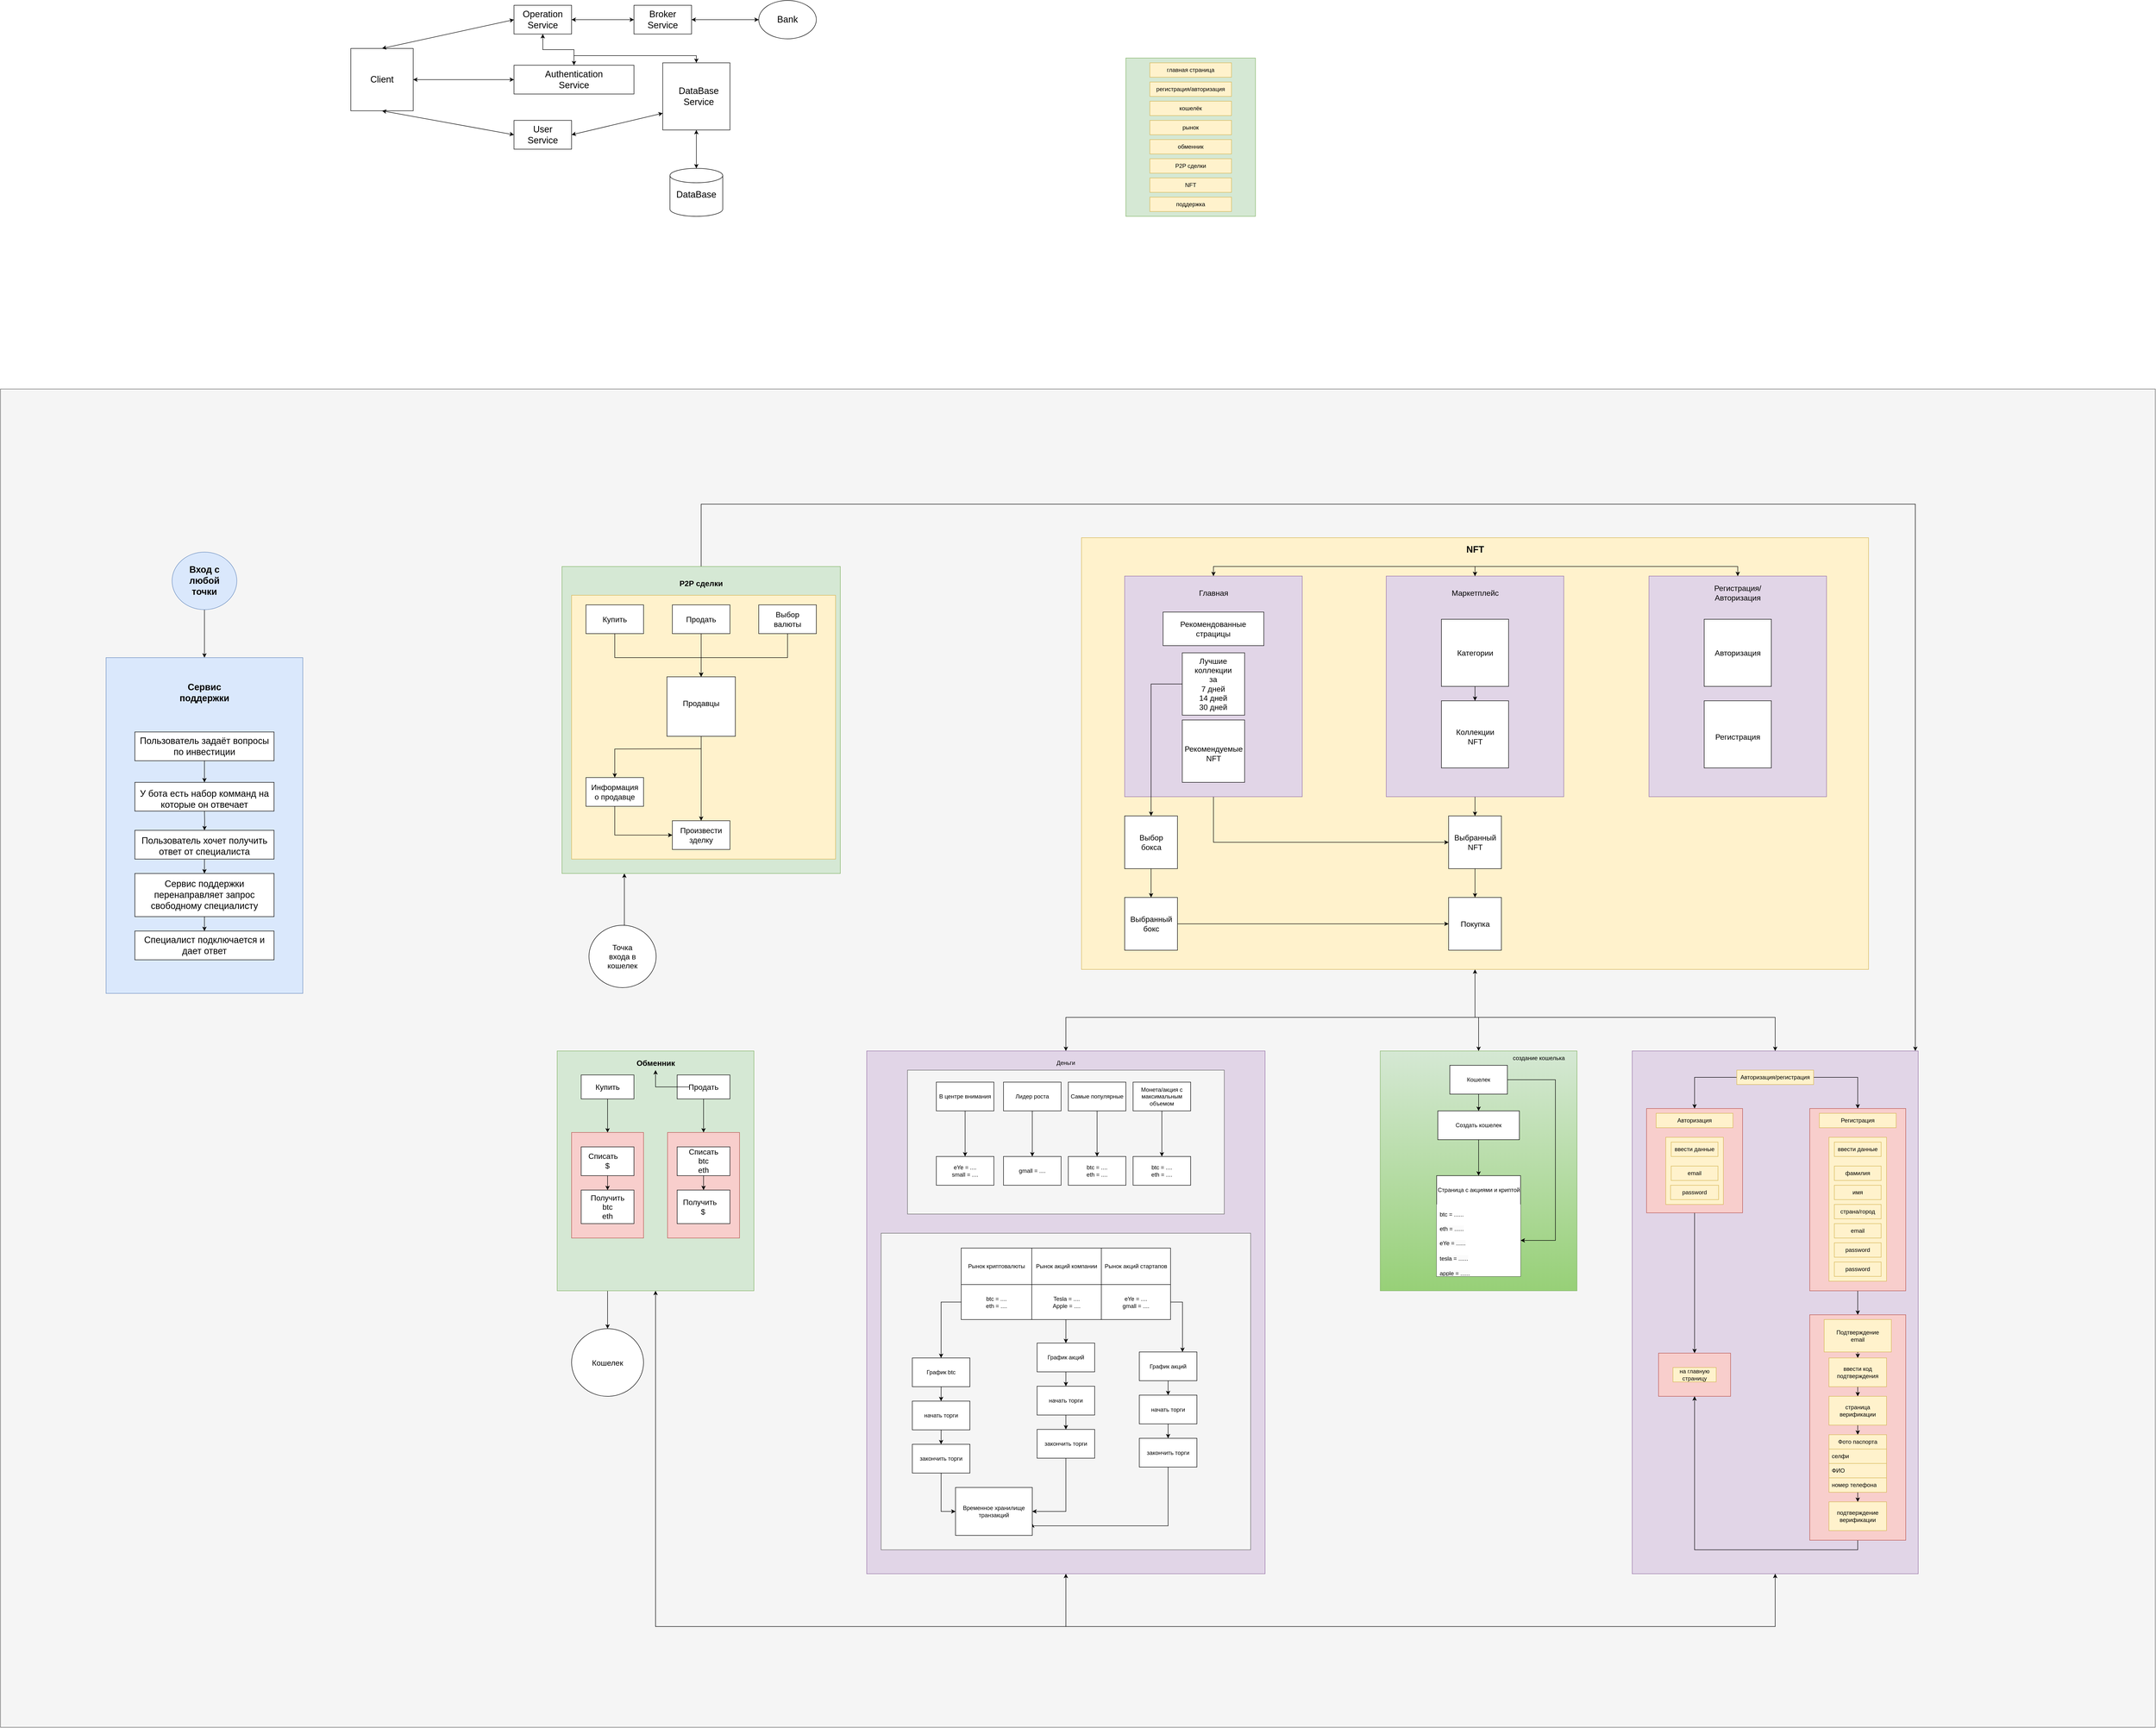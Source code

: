<mxfile version="20.8.3" type="github">
  <diagram id="_3_pIXkezDL_m9sIujSu" name="Страница 1">
    <mxGraphModel dx="3736" dy="3200" grid="1" gridSize="10" guides="1" tooltips="1" connect="1" arrows="1" fold="1" page="1" pageScale="1" pageWidth="827" pageHeight="1169" math="0" shadow="0">
      <root>
        <mxCell id="0" />
        <mxCell id="1" parent="0" />
        <mxCell id="JYF0FqFIY5jHWDaa28IL-293" value="" style="rounded=0;whiteSpace=wrap;html=1;shadow=0;glass=0;sketch=0;strokeColor=#666666;fontSize=19;fillColor=#f5f5f5;fontColor=#333333;" vertex="1" parent="1">
          <mxGeometry x="-1970" y="-940" width="4490" height="2790" as="geometry" />
        </mxCell>
        <mxCell id="JYF0FqFIY5jHWDaa28IL-171" style="edgeStyle=orthogonalEdgeStyle;rounded=0;orthogonalLoop=1;jettySize=auto;html=1;entryX=0.5;entryY=1;entryDx=0;entryDy=0;exitX=0.5;exitY=1;exitDx=0;exitDy=0;" edge="1" parent="1" source="JYF0FqFIY5jHWDaa28IL-22" target="JYF0FqFIY5jHWDaa28IL-105">
          <mxGeometry relative="1" as="geometry">
            <Array as="points">
              <mxPoint x="1728" y="1640" />
              <mxPoint x="250" y="1640" />
            </Array>
          </mxGeometry>
        </mxCell>
        <mxCell id="JYF0FqFIY5jHWDaa28IL-300" style="edgeStyle=orthogonalEdgeStyle;rounded=0;orthogonalLoop=1;jettySize=auto;html=1;entryX=0.5;entryY=1;entryDx=0;entryDy=0;fontSize=19;" edge="1" parent="1" source="JYF0FqFIY5jHWDaa28IL-22" target="JYF0FqFIY5jHWDaa28IL-250">
          <mxGeometry relative="1" as="geometry">
            <Array as="points">
              <mxPoint x="1728" y="370" />
              <mxPoint x="1102" y="370" />
            </Array>
          </mxGeometry>
        </mxCell>
        <mxCell id="JYF0FqFIY5jHWDaa28IL-22" value="" style="rounded=0;whiteSpace=wrap;html=1;fillColor=#e1d5e7;strokeColor=#9673a6;" vertex="1" parent="1">
          <mxGeometry x="1430" y="440" width="596" height="1090" as="geometry" />
        </mxCell>
        <mxCell id="JYF0FqFIY5jHWDaa28IL-32" style="edgeStyle=orthogonalEdgeStyle;rounded=0;orthogonalLoop=1;jettySize=auto;html=1;exitX=0;exitY=0.5;exitDx=0;exitDy=0;" edge="1" parent="1" source="JYF0FqFIY5jHWDaa28IL-23" target="JYF0FqFIY5jHWDaa28IL-24">
          <mxGeometry relative="1" as="geometry" />
        </mxCell>
        <mxCell id="JYF0FqFIY5jHWDaa28IL-47" style="edgeStyle=orthogonalEdgeStyle;rounded=0;orthogonalLoop=1;jettySize=auto;html=1;entryX=0.5;entryY=0;entryDx=0;entryDy=0;exitX=1;exitY=0.5;exitDx=0;exitDy=0;" edge="1" parent="1" source="JYF0FqFIY5jHWDaa28IL-23" target="JYF0FqFIY5jHWDaa28IL-36">
          <mxGeometry relative="1" as="geometry" />
        </mxCell>
        <mxCell id="JYF0FqFIY5jHWDaa28IL-23" value="Авторизация/регистрация" style="text;html=1;strokeColor=#d6b656;fillColor=#fff2cc;align=center;verticalAlign=middle;whiteSpace=wrap;rounded=0;" vertex="1" parent="1">
          <mxGeometry x="1648" y="480" width="160" height="30" as="geometry" />
        </mxCell>
        <mxCell id="JYF0FqFIY5jHWDaa28IL-31" value="" style="edgeStyle=orthogonalEdgeStyle;rounded=0;orthogonalLoop=1;jettySize=auto;html=1;" edge="1" parent="1" source="JYF0FqFIY5jHWDaa28IL-24" target="JYF0FqFIY5jHWDaa28IL-28">
          <mxGeometry relative="1" as="geometry" />
        </mxCell>
        <mxCell id="JYF0FqFIY5jHWDaa28IL-24" value="" style="rounded=0;whiteSpace=wrap;html=1;fillColor=#f8cecc;strokeColor=#b85450;" vertex="1" parent="1">
          <mxGeometry x="1460" y="560" width="200" height="217.5" as="geometry" />
        </mxCell>
        <mxCell id="JYF0FqFIY5jHWDaa28IL-25" value="Авторизация" style="text;html=1;strokeColor=#d6b656;fillColor=#fff2cc;align=center;verticalAlign=middle;whiteSpace=wrap;rounded=0;" vertex="1" parent="1">
          <mxGeometry x="1480" y="570" width="160" height="30" as="geometry" />
        </mxCell>
        <mxCell id="JYF0FqFIY5jHWDaa28IL-28" value="" style="rounded=0;whiteSpace=wrap;html=1;fillColor=#f8cecc;strokeColor=#b85450;" vertex="1" parent="1">
          <mxGeometry x="1485" y="1070" width="150" height="90" as="geometry" />
        </mxCell>
        <mxCell id="JYF0FqFIY5jHWDaa28IL-30" value="на главную страницу" style="text;html=1;strokeColor=#d6b656;fillColor=#fff2cc;align=center;verticalAlign=middle;whiteSpace=wrap;rounded=0;" vertex="1" parent="1">
          <mxGeometry x="1515" y="1100" width="90" height="30" as="geometry" />
        </mxCell>
        <mxCell id="JYF0FqFIY5jHWDaa28IL-33" value="" style="rounded=0;whiteSpace=wrap;html=1;fillColor=#fff2cc;strokeColor=#d6b656;" vertex="1" parent="1">
          <mxGeometry x="1500" y="620" width="120" height="140" as="geometry" />
        </mxCell>
        <mxCell id="JYF0FqFIY5jHWDaa28IL-26" value="email" style="text;html=1;strokeColor=#d6b656;fillColor=#fff2cc;align=center;verticalAlign=middle;whiteSpace=wrap;rounded=0;" vertex="1" parent="1">
          <mxGeometry x="1511.25" y="680" width="97.5" height="30" as="geometry" />
        </mxCell>
        <mxCell id="JYF0FqFIY5jHWDaa28IL-27" value="password" style="text;html=1;strokeColor=#d6b656;fillColor=#fff2cc;align=center;verticalAlign=middle;whiteSpace=wrap;rounded=0;" vertex="1" parent="1">
          <mxGeometry x="1510" y="720" width="100" height="30" as="geometry" />
        </mxCell>
        <mxCell id="JYF0FqFIY5jHWDaa28IL-34" value="ввести данные" style="text;html=1;strokeColor=#d6b656;fillColor=#fff2cc;align=center;verticalAlign=middle;whiteSpace=wrap;rounded=0;" vertex="1" parent="1">
          <mxGeometry x="1511.25" y="630" width="97.5" height="30" as="geometry" />
        </mxCell>
        <mxCell id="JYF0FqFIY5jHWDaa28IL-46" style="edgeStyle=orthogonalEdgeStyle;rounded=0;orthogonalLoop=1;jettySize=auto;html=1;entryX=0.5;entryY=0;entryDx=0;entryDy=0;exitX=0.5;exitY=1;exitDx=0;exitDy=0;" edge="1" parent="1" source="JYF0FqFIY5jHWDaa28IL-36" target="JYF0FqFIY5jHWDaa28IL-49">
          <mxGeometry relative="1" as="geometry">
            <mxPoint x="1790" y="750" as="sourcePoint" />
          </mxGeometry>
        </mxCell>
        <mxCell id="JYF0FqFIY5jHWDaa28IL-36" value="" style="rounded=0;whiteSpace=wrap;html=1;fillColor=#f8cecc;strokeColor=#b85450;" vertex="1" parent="1">
          <mxGeometry x="1800" y="560" width="200" height="380" as="geometry" />
        </mxCell>
        <mxCell id="JYF0FqFIY5jHWDaa28IL-37" value="Регистрация" style="text;html=1;strokeColor=#d6b656;fillColor=#fff2cc;align=center;verticalAlign=middle;whiteSpace=wrap;rounded=0;" vertex="1" parent="1">
          <mxGeometry x="1820" y="570" width="160" height="30" as="geometry" />
        </mxCell>
        <mxCell id="JYF0FqFIY5jHWDaa28IL-38" value="" style="rounded=0;whiteSpace=wrap;html=1;fillColor=#fff2cc;strokeColor=#d6b656;" vertex="1" parent="1">
          <mxGeometry x="1840" y="620" width="120" height="300" as="geometry" />
        </mxCell>
        <mxCell id="JYF0FqFIY5jHWDaa28IL-39" value="ввести данные" style="text;html=1;strokeColor=#d6b656;fillColor=#fff2cc;align=center;verticalAlign=middle;whiteSpace=wrap;rounded=0;" vertex="1" parent="1">
          <mxGeometry x="1851.25" y="630" width="97.5" height="30" as="geometry" />
        </mxCell>
        <mxCell id="JYF0FqFIY5jHWDaa28IL-40" value="фамилия" style="text;html=1;strokeColor=#d6b656;fillColor=#fff2cc;align=center;verticalAlign=middle;whiteSpace=wrap;rounded=0;" vertex="1" parent="1">
          <mxGeometry x="1851.25" y="680" width="97.5" height="30" as="geometry" />
        </mxCell>
        <mxCell id="JYF0FqFIY5jHWDaa28IL-41" value="имя" style="text;html=1;strokeColor=#d6b656;fillColor=#fff2cc;align=center;verticalAlign=middle;whiteSpace=wrap;rounded=0;" vertex="1" parent="1">
          <mxGeometry x="1851.25" y="720" width="97.5" height="30" as="geometry" />
        </mxCell>
        <mxCell id="JYF0FqFIY5jHWDaa28IL-42" value="страна/город" style="text;html=1;strokeColor=#d6b656;fillColor=#fff2cc;align=center;verticalAlign=middle;whiteSpace=wrap;rounded=0;" vertex="1" parent="1">
          <mxGeometry x="1851.25" y="760" width="97.5" height="30" as="geometry" />
        </mxCell>
        <mxCell id="JYF0FqFIY5jHWDaa28IL-43" value="email" style="text;html=1;strokeColor=#d6b656;fillColor=#fff2cc;align=center;verticalAlign=middle;whiteSpace=wrap;rounded=0;" vertex="1" parent="1">
          <mxGeometry x="1851.25" y="800" width="97.5" height="30" as="geometry" />
        </mxCell>
        <mxCell id="JYF0FqFIY5jHWDaa28IL-44" value="password" style="text;html=1;strokeColor=#d6b656;fillColor=#fff2cc;align=center;verticalAlign=middle;whiteSpace=wrap;rounded=0;" vertex="1" parent="1">
          <mxGeometry x="1851.25" y="840" width="97.5" height="30" as="geometry" />
        </mxCell>
        <mxCell id="JYF0FqFIY5jHWDaa28IL-45" value="password" style="text;html=1;strokeColor=#d6b656;fillColor=#fff2cc;align=center;verticalAlign=middle;whiteSpace=wrap;rounded=0;" vertex="1" parent="1">
          <mxGeometry x="1851.25" y="880" width="97.5" height="30" as="geometry" />
        </mxCell>
        <mxCell id="JYF0FqFIY5jHWDaa28IL-48" style="edgeStyle=orthogonalEdgeStyle;rounded=0;orthogonalLoop=1;jettySize=auto;html=1;exitX=0.5;exitY=0;exitDx=0;exitDy=0;" edge="1" parent="1" source="JYF0FqFIY5jHWDaa28IL-70">
          <mxGeometry relative="1" as="geometry">
            <mxPoint x="1728" y="440" as="targetPoint" />
            <Array as="points">
              <mxPoint x="1110" y="370" />
              <mxPoint x="1728" y="370" />
            </Array>
          </mxGeometry>
        </mxCell>
        <mxCell id="JYF0FqFIY5jHWDaa28IL-67" style="edgeStyle=orthogonalEdgeStyle;rounded=0;orthogonalLoop=1;jettySize=auto;html=1;exitX=0.5;exitY=1;exitDx=0;exitDy=0;entryX=0.5;entryY=1;entryDx=0;entryDy=0;" edge="1" parent="1" source="JYF0FqFIY5jHWDaa28IL-49" target="JYF0FqFIY5jHWDaa28IL-28">
          <mxGeometry relative="1" as="geometry" />
        </mxCell>
        <mxCell id="JYF0FqFIY5jHWDaa28IL-49" value="" style="rounded=0;whiteSpace=wrap;html=1;fillColor=#f8cecc;strokeColor=#b85450;" vertex="1" parent="1">
          <mxGeometry x="1800" y="990" width="200" height="470" as="geometry" />
        </mxCell>
        <mxCell id="JYF0FqFIY5jHWDaa28IL-56" style="edgeStyle=orthogonalEdgeStyle;rounded=0;orthogonalLoop=1;jettySize=auto;html=1;exitX=0.5;exitY=1;exitDx=0;exitDy=0;entryX=0.5;entryY=0;entryDx=0;entryDy=0;" edge="1" parent="1" source="JYF0FqFIY5jHWDaa28IL-50" target="JYF0FqFIY5jHWDaa28IL-52">
          <mxGeometry relative="1" as="geometry" />
        </mxCell>
        <mxCell id="JYF0FqFIY5jHWDaa28IL-50" value="" style="rounded=0;whiteSpace=wrap;html=1;fillColor=#fff2cc;strokeColor=#d6b656;" vertex="1" parent="1">
          <mxGeometry x="1830" y="1000" width="140" height="67.5" as="geometry" />
        </mxCell>
        <mxCell id="JYF0FqFIY5jHWDaa28IL-57" style="edgeStyle=orthogonalEdgeStyle;rounded=0;orthogonalLoop=1;jettySize=auto;html=1;exitX=0.5;exitY=1;exitDx=0;exitDy=0;entryX=0.5;entryY=0;entryDx=0;entryDy=0;" edge="1" parent="1" source="JYF0FqFIY5jHWDaa28IL-52" target="JYF0FqFIY5jHWDaa28IL-53">
          <mxGeometry relative="1" as="geometry" />
        </mxCell>
        <mxCell id="JYF0FqFIY5jHWDaa28IL-52" value="ввести код подтверждения" style="rounded=0;whiteSpace=wrap;html=1;fillColor=#fff2cc;strokeColor=#d6b656;" vertex="1" parent="1">
          <mxGeometry x="1840" y="1080" width="120" height="60" as="geometry" />
        </mxCell>
        <mxCell id="JYF0FqFIY5jHWDaa28IL-63" style="edgeStyle=orthogonalEdgeStyle;rounded=0;orthogonalLoop=1;jettySize=auto;html=1;exitX=0.5;exitY=1;exitDx=0;exitDy=0;entryX=0.5;entryY=0;entryDx=0;entryDy=0;" edge="1" parent="1" source="JYF0FqFIY5jHWDaa28IL-53">
          <mxGeometry relative="1" as="geometry">
            <mxPoint x="1900" y="1240" as="targetPoint" />
          </mxGeometry>
        </mxCell>
        <mxCell id="JYF0FqFIY5jHWDaa28IL-53" value="страница верификации" style="rounded=0;whiteSpace=wrap;html=1;fillColor=#fff2cc;strokeColor=#d6b656;" vertex="1" parent="1">
          <mxGeometry x="1840" y="1160" width="120" height="60" as="geometry" />
        </mxCell>
        <mxCell id="JYF0FqFIY5jHWDaa28IL-54" value="Подтверждение email" style="text;html=1;strokeColor=none;fillColor=none;align=center;verticalAlign=middle;whiteSpace=wrap;rounded=0;" vertex="1" parent="1">
          <mxGeometry x="1870" y="1019" width="60" height="30" as="geometry" />
        </mxCell>
        <mxCell id="JYF0FqFIY5jHWDaa28IL-68" style="edgeStyle=orthogonalEdgeStyle;rounded=0;orthogonalLoop=1;jettySize=auto;html=1;exitX=0.5;exitY=1;exitDx=0;exitDy=0;entryX=0.5;entryY=0;entryDx=0;entryDy=0;" edge="1" parent="1" source="JYF0FqFIY5jHWDaa28IL-59" target="JYF0FqFIY5jHWDaa28IL-66">
          <mxGeometry relative="1" as="geometry" />
        </mxCell>
        <mxCell id="JYF0FqFIY5jHWDaa28IL-59" value="Фото паспорта" style="swimlane;fontStyle=0;childLayout=stackLayout;horizontal=1;startSize=30;horizontalStack=0;resizeParent=1;resizeParentMax=0;resizeLast=0;collapsible=1;marginBottom=0;whiteSpace=wrap;html=1;fillColor=#fff2cc;strokeColor=#d6b656;" vertex="1" parent="1">
          <mxGeometry x="1840" y="1240" width="120" height="120" as="geometry" />
        </mxCell>
        <mxCell id="JYF0FqFIY5jHWDaa28IL-60" value="селфи" style="text;strokeColor=#d6b656;fillColor=#fff2cc;align=left;verticalAlign=middle;spacingLeft=4;spacingRight=4;overflow=hidden;points=[[0,0.5],[1,0.5]];portConstraint=eastwest;rotatable=0;whiteSpace=wrap;html=1;" vertex="1" parent="JYF0FqFIY5jHWDaa28IL-59">
          <mxGeometry y="30" width="120" height="30" as="geometry" />
        </mxCell>
        <mxCell id="JYF0FqFIY5jHWDaa28IL-61" value="ФИО" style="text;strokeColor=#d6b656;fillColor=#fff2cc;align=left;verticalAlign=middle;spacingLeft=4;spacingRight=4;overflow=hidden;points=[[0,0.5],[1,0.5]];portConstraint=eastwest;rotatable=0;whiteSpace=wrap;html=1;" vertex="1" parent="JYF0FqFIY5jHWDaa28IL-59">
          <mxGeometry y="60" width="120" height="30" as="geometry" />
        </mxCell>
        <mxCell id="JYF0FqFIY5jHWDaa28IL-62" value="номер телефона" style="text;strokeColor=#d6b656;fillColor=#fff2cc;align=left;verticalAlign=middle;spacingLeft=4;spacingRight=4;overflow=hidden;points=[[0,0.5],[1,0.5]];portConstraint=eastwest;rotatable=0;whiteSpace=wrap;html=1;" vertex="1" parent="JYF0FqFIY5jHWDaa28IL-59">
          <mxGeometry y="90" width="120" height="30" as="geometry" />
        </mxCell>
        <mxCell id="JYF0FqFIY5jHWDaa28IL-66" value="подтверждение верификации" style="rounded=0;whiteSpace=wrap;html=1;fillColor=#fff2cc;strokeColor=#d6b656;" vertex="1" parent="1">
          <mxGeometry x="1840" y="1380" width="120" height="60" as="geometry" />
        </mxCell>
        <mxCell id="JYF0FqFIY5jHWDaa28IL-168" style="edgeStyle=orthogonalEdgeStyle;rounded=0;orthogonalLoop=1;jettySize=auto;html=1;entryX=0.5;entryY=0;entryDx=0;entryDy=0;exitX=0.5;exitY=0;exitDx=0;exitDy=0;" edge="1" parent="1" source="JYF0FqFIY5jHWDaa28IL-70" target="JYF0FqFIY5jHWDaa28IL-105">
          <mxGeometry relative="1" as="geometry">
            <Array as="points">
              <mxPoint x="1110" y="370" />
              <mxPoint x="250" y="370" />
            </Array>
          </mxGeometry>
        </mxCell>
        <mxCell id="JYF0FqFIY5jHWDaa28IL-70" value="" style="rounded=0;whiteSpace=wrap;html=1;fillColor=#d5e8d4;strokeColor=#82b366;gradientColor=#97d077;glass=0;" vertex="1" parent="1">
          <mxGeometry x="905" y="440" width="410" height="500" as="geometry" />
        </mxCell>
        <mxCell id="JYF0FqFIY5jHWDaa28IL-91" style="edgeStyle=orthogonalEdgeStyle;rounded=0;orthogonalLoop=1;jettySize=auto;html=1;entryX=0.5;entryY=0;entryDx=0;entryDy=0;" edge="1" parent="1" source="JYF0FqFIY5jHWDaa28IL-71" target="JYF0FqFIY5jHWDaa28IL-72">
          <mxGeometry relative="1" as="geometry" />
        </mxCell>
        <mxCell id="JYF0FqFIY5jHWDaa28IL-96" style="edgeStyle=orthogonalEdgeStyle;rounded=0;orthogonalLoop=1;jettySize=auto;html=1;entryX=1;entryY=0.5;entryDx=0;entryDy=0;" edge="1" parent="1" source="JYF0FqFIY5jHWDaa28IL-71" target="JYF0FqFIY5jHWDaa28IL-83">
          <mxGeometry relative="1" as="geometry">
            <Array as="points">
              <mxPoint x="1270" y="500" />
              <mxPoint x="1270" y="835" />
            </Array>
          </mxGeometry>
        </mxCell>
        <mxCell id="JYF0FqFIY5jHWDaa28IL-71" value="Кошелек" style="rounded=0;whiteSpace=wrap;html=1;" vertex="1" parent="1">
          <mxGeometry x="1050" y="470" width="120" height="60" as="geometry" />
        </mxCell>
        <mxCell id="JYF0FqFIY5jHWDaa28IL-92" style="edgeStyle=orthogonalEdgeStyle;rounded=0;orthogonalLoop=1;jettySize=auto;html=1;" edge="1" parent="1" source="JYF0FqFIY5jHWDaa28IL-72" target="JYF0FqFIY5jHWDaa28IL-74">
          <mxGeometry relative="1" as="geometry" />
        </mxCell>
        <mxCell id="JYF0FqFIY5jHWDaa28IL-72" value="Создать кошелек" style="rounded=0;whiteSpace=wrap;html=1;" vertex="1" parent="1">
          <mxGeometry x="1025" y="565" width="170" height="60" as="geometry" />
        </mxCell>
        <mxCell id="JYF0FqFIY5jHWDaa28IL-74" value="Страница с акциями и криптой" style="swimlane;fontStyle=0;childLayout=stackLayout;horizontal=1;startSize=60;horizontalStack=0;resizeParent=1;resizeParentMax=0;resizeLast=0;collapsible=1;marginBottom=0;whiteSpace=wrap;html=1;rounded=0;shadow=0;glass=0;swimlaneLine=0;" vertex="1" parent="1">
          <mxGeometry x="1022.5" y="700" width="175" height="210" as="geometry">
            <mxRectangle x="1032.5" y="400" width="60" height="30" as="alternateBounds" />
          </mxGeometry>
        </mxCell>
        <mxCell id="JYF0FqFIY5jHWDaa28IL-75" value="btc = ......" style="text;align=left;verticalAlign=bottom;spacingLeft=4;spacingRight=4;overflow=hidden;points=[[0,0.5],[1,0.5]];portConstraint=eastwest;rotatable=0;whiteSpace=wrap;html=1;fillColor=default;" vertex="1" parent="JYF0FqFIY5jHWDaa28IL-74">
          <mxGeometry y="60" width="175" height="30" as="geometry" />
        </mxCell>
        <mxCell id="JYF0FqFIY5jHWDaa28IL-84" value="&lt;span style=&quot;color: rgb(0, 0, 0); font-family: Helvetica; font-size: 12px; font-style: normal; font-variant-ligatures: normal; font-variant-caps: normal; font-weight: 400; letter-spacing: normal; orphans: 2; text-align: left; text-indent: 0px; text-transform: none; widows: 2; word-spacing: 0px; -webkit-text-stroke-width: 0px; background-color: rgb(251, 251, 251); text-decoration-thickness: initial; text-decoration-style: initial; text-decoration-color: initial; float: none; display: inline !important;&quot;&gt;eth = ......&lt;/span&gt;&lt;br&gt;" style="text;align=left;verticalAlign=bottom;spacingLeft=4;spacingRight=4;overflow=hidden;points=[[0,0.5],[1,0.5]];portConstraint=eastwest;rotatable=0;whiteSpace=wrap;html=1;fillColor=default;" vertex="1" parent="JYF0FqFIY5jHWDaa28IL-74">
          <mxGeometry y="90" width="175" height="30" as="geometry" />
        </mxCell>
        <mxCell id="JYF0FqFIY5jHWDaa28IL-83" value="&lt;span style=&quot;color: rgb(0, 0, 0); font-family: Helvetica; font-size: 12px; font-style: normal; font-variant-ligatures: normal; font-variant-caps: normal; font-weight: 400; letter-spacing: normal; orphans: 2; text-align: left; text-indent: 0px; text-transform: none; widows: 2; word-spacing: 0px; -webkit-text-stroke-width: 0px; background-color: rgb(251, 251, 251); text-decoration-thickness: initial; text-decoration-style: initial; text-decoration-color: initial; float: none; display: inline !important;&quot;&gt;eYe = ......&lt;/span&gt;" style="text;align=left;verticalAlign=bottom;spacingLeft=4;spacingRight=4;overflow=hidden;points=[[0,0.5],[1,0.5]];portConstraint=eastwest;rotatable=0;whiteSpace=wrap;html=1;fillColor=default;" vertex="1" parent="JYF0FqFIY5jHWDaa28IL-74">
          <mxGeometry y="120" width="175" height="30" as="geometry" />
        </mxCell>
        <mxCell id="JYF0FqFIY5jHWDaa28IL-77" value="&lt;br&gt;&lt;span style=&quot;color: rgb(0, 0, 0); font-family: Helvetica; font-size: 12px; font-style: normal; font-variant-ligatures: normal; font-variant-caps: normal; font-weight: 400; letter-spacing: normal; orphans: 2; text-align: left; text-indent: 0px; text-transform: none; widows: 2; word-spacing: 0px; -webkit-text-stroke-width: 0px; background-color: rgb(251, 251, 251); text-decoration-thickness: initial; text-decoration-style: initial; text-decoration-color: initial; float: none; display: inline !important;&quot;&gt;tesla = ......&lt;/span&gt;" style="text;align=left;verticalAlign=bottom;spacingLeft=4;spacingRight=4;overflow=hidden;points=[[0,0.5],[1,0.5]];portConstraint=eastwest;rotatable=0;whiteSpace=wrap;html=1;fillColor=default;" vertex="1" parent="JYF0FqFIY5jHWDaa28IL-74">
          <mxGeometry y="150" width="175" height="30" as="geometry" />
        </mxCell>
        <mxCell id="JYF0FqFIY5jHWDaa28IL-76" value="&lt;br&gt;&lt;span style=&quot;color: rgb(0, 0, 0); font-family: Helvetica; font-size: 12px; font-style: normal; font-variant-ligatures: normal; font-variant-caps: normal; font-weight: 400; letter-spacing: normal; orphans: 2; text-align: left; text-indent: 0px; text-transform: none; widows: 2; word-spacing: 0px; -webkit-text-stroke-width: 0px; background-color: rgb(251, 251, 251); text-decoration-thickness: initial; text-decoration-style: initial; text-decoration-color: initial; float: none; display: inline !important;&quot;&gt;apple = ......&lt;/span&gt;&lt;br&gt;" style="text;align=left;verticalAlign=middle;spacingLeft=4;spacingRight=4;overflow=hidden;points=[[0,0.5],[1,0.5]];portConstraint=eastwest;rotatable=0;whiteSpace=wrap;html=1;glass=0;fillColor=default;" vertex="1" parent="JYF0FqFIY5jHWDaa28IL-74">
          <mxGeometry y="180" width="175" height="30" as="geometry" />
        </mxCell>
        <mxCell id="JYF0FqFIY5jHWDaa28IL-97" value="создание кошелька" style="text;html=1;strokeColor=none;fillColor=none;align=center;verticalAlign=middle;whiteSpace=wrap;rounded=0;shadow=0;glass=0;sketch=0;" vertex="1" parent="1">
          <mxGeometry x="1156" y="440" width="159" height="30" as="geometry" />
        </mxCell>
        <mxCell id="JYF0FqFIY5jHWDaa28IL-176" style="edgeStyle=orthogonalEdgeStyle;rounded=0;orthogonalLoop=1;jettySize=auto;html=1;entryX=0.5;entryY=1;entryDx=0;entryDy=0;exitX=0.5;exitY=1;exitDx=0;exitDy=0;" edge="1" parent="1" source="JYF0FqFIY5jHWDaa28IL-105" target="JYF0FqFIY5jHWDaa28IL-22">
          <mxGeometry relative="1" as="geometry">
            <Array as="points">
              <mxPoint x="250" y="1640" />
              <mxPoint x="1728" y="1640" />
            </Array>
          </mxGeometry>
        </mxCell>
        <mxCell id="JYF0FqFIY5jHWDaa28IL-177" style="edgeStyle=orthogonalEdgeStyle;rounded=0;orthogonalLoop=1;jettySize=auto;html=1;entryX=0.5;entryY=0;entryDx=0;entryDy=0;exitX=0.5;exitY=0;exitDx=0;exitDy=0;" edge="1" parent="1" source="JYF0FqFIY5jHWDaa28IL-105" target="JYF0FqFIY5jHWDaa28IL-70">
          <mxGeometry relative="1" as="geometry">
            <Array as="points">
              <mxPoint x="250" y="370" />
              <mxPoint x="1110" y="370" />
            </Array>
          </mxGeometry>
        </mxCell>
        <mxCell id="JYF0FqFIY5jHWDaa28IL-193" style="edgeStyle=orthogonalEdgeStyle;rounded=0;orthogonalLoop=1;jettySize=auto;html=1;entryX=0.5;entryY=1;entryDx=0;entryDy=0;exitX=0.5;exitY=1;exitDx=0;exitDy=0;" edge="1" parent="1" source="JYF0FqFIY5jHWDaa28IL-22" target="JYF0FqFIY5jHWDaa28IL-178">
          <mxGeometry relative="1" as="geometry">
            <Array as="points">
              <mxPoint x="1728" y="1640" />
              <mxPoint x="-605" y="1640" />
            </Array>
          </mxGeometry>
        </mxCell>
        <mxCell id="JYF0FqFIY5jHWDaa28IL-105" value="" style="rounded=0;whiteSpace=wrap;html=1;fillColor=#e1d5e7;strokeColor=#9673a6;" vertex="1" parent="1">
          <mxGeometry x="-165" y="440" width="830" height="1090" as="geometry" />
        </mxCell>
        <mxCell id="JYF0FqFIY5jHWDaa28IL-106" value="" style="rounded=0;whiteSpace=wrap;html=1;shadow=0;glass=0;sketch=0;strokeColor=#666666;fillColor=#f5f5f5;fontColor=#333333;" vertex="1" parent="1">
          <mxGeometry x="-80" y="480" width="660" height="300" as="geometry" />
        </mxCell>
        <mxCell id="JYF0FqFIY5jHWDaa28IL-115" style="edgeStyle=orthogonalEdgeStyle;rounded=0;orthogonalLoop=1;jettySize=auto;html=1;entryX=0.5;entryY=0;entryDx=0;entryDy=0;" edge="1" parent="1" source="JYF0FqFIY5jHWDaa28IL-107" target="JYF0FqFIY5jHWDaa28IL-111">
          <mxGeometry relative="1" as="geometry" />
        </mxCell>
        <mxCell id="JYF0FqFIY5jHWDaa28IL-107" value="В центре внимания" style="rounded=0;whiteSpace=wrap;html=1;" vertex="1" parent="1">
          <mxGeometry x="-20" y="505" width="120" height="60" as="geometry" />
        </mxCell>
        <mxCell id="JYF0FqFIY5jHWDaa28IL-117" style="edgeStyle=orthogonalEdgeStyle;rounded=0;orthogonalLoop=1;jettySize=auto;html=1;exitX=0.5;exitY=1;exitDx=0;exitDy=0;entryX=0.5;entryY=0;entryDx=0;entryDy=0;" edge="1" parent="1" source="JYF0FqFIY5jHWDaa28IL-108" target="JYF0FqFIY5jHWDaa28IL-113">
          <mxGeometry relative="1" as="geometry" />
        </mxCell>
        <mxCell id="JYF0FqFIY5jHWDaa28IL-108" value="Самые популярные" style="rounded=0;whiteSpace=wrap;html=1;" vertex="1" parent="1">
          <mxGeometry x="255" y="505" width="120" height="60" as="geometry" />
        </mxCell>
        <mxCell id="JYF0FqFIY5jHWDaa28IL-118" style="edgeStyle=orthogonalEdgeStyle;rounded=0;orthogonalLoop=1;jettySize=auto;html=1;exitX=0.5;exitY=1;exitDx=0;exitDy=0;entryX=0.5;entryY=0;entryDx=0;entryDy=0;" edge="1" parent="1" source="JYF0FqFIY5jHWDaa28IL-109" target="JYF0FqFIY5jHWDaa28IL-114">
          <mxGeometry relative="1" as="geometry" />
        </mxCell>
        <mxCell id="JYF0FqFIY5jHWDaa28IL-109" value="Монета/акция с максимальным объемом" style="rounded=0;whiteSpace=wrap;html=1;" vertex="1" parent="1">
          <mxGeometry x="390" y="505" width="120" height="60" as="geometry" />
        </mxCell>
        <mxCell id="JYF0FqFIY5jHWDaa28IL-116" style="edgeStyle=orthogonalEdgeStyle;rounded=0;orthogonalLoop=1;jettySize=auto;html=1;exitX=0.5;exitY=1;exitDx=0;exitDy=0;entryX=0.5;entryY=0;entryDx=0;entryDy=0;" edge="1" parent="1" source="JYF0FqFIY5jHWDaa28IL-110" target="JYF0FqFIY5jHWDaa28IL-112">
          <mxGeometry relative="1" as="geometry" />
        </mxCell>
        <mxCell id="JYF0FqFIY5jHWDaa28IL-110" value="Лидер роста" style="rounded=0;whiteSpace=wrap;html=1;" vertex="1" parent="1">
          <mxGeometry x="120" y="505" width="120" height="60" as="geometry" />
        </mxCell>
        <mxCell id="JYF0FqFIY5jHWDaa28IL-111" value="eYe = ....&lt;br style=&quot;border-color: var(--border-color);&quot;&gt;small = ...." style="rounded=0;whiteSpace=wrap;html=1;" vertex="1" parent="1">
          <mxGeometry x="-20" y="660" width="120" height="60" as="geometry" />
        </mxCell>
        <mxCell id="JYF0FqFIY5jHWDaa28IL-112" value="gmall = ...." style="rounded=0;whiteSpace=wrap;html=1;" vertex="1" parent="1">
          <mxGeometry x="120" y="660" width="120" height="60" as="geometry" />
        </mxCell>
        <mxCell id="JYF0FqFIY5jHWDaa28IL-113" value="btc = ....&lt;br style=&quot;border-color: var(--border-color);&quot;&gt;eth = ...." style="rounded=0;whiteSpace=wrap;html=1;" vertex="1" parent="1">
          <mxGeometry x="255" y="660" width="120" height="60" as="geometry" />
        </mxCell>
        <mxCell id="JYF0FqFIY5jHWDaa28IL-114" value="btc = ....&lt;br style=&quot;border-color: var(--border-color);&quot;&gt;eth = ...." style="rounded=0;whiteSpace=wrap;html=1;" vertex="1" parent="1">
          <mxGeometry x="390" y="660" width="120" height="60" as="geometry" />
        </mxCell>
        <mxCell id="JYF0FqFIY5jHWDaa28IL-119" value="Деньги" style="text;html=1;strokeColor=none;fillColor=none;align=center;verticalAlign=middle;whiteSpace=wrap;rounded=0;shadow=0;glass=0;sketch=0;" vertex="1" parent="1">
          <mxGeometry x="220" y="450" width="60" height="30" as="geometry" />
        </mxCell>
        <mxCell id="JYF0FqFIY5jHWDaa28IL-156" style="edgeStyle=orthogonalEdgeStyle;rounded=0;orthogonalLoop=1;jettySize=auto;html=1;entryX=0.5;entryY=0;entryDx=0;entryDy=0;exitX=0.497;exitY=1;exitDx=0;exitDy=0;exitPerimeter=0;" edge="1" parent="1" source="JYF0FqFIY5jHWDaa28IL-138" target="JYF0FqFIY5jHWDaa28IL-150">
          <mxGeometry relative="1" as="geometry" />
        </mxCell>
        <mxCell id="JYF0FqFIY5jHWDaa28IL-121" value="" style="rounded=0;whiteSpace=wrap;html=1;shadow=0;glass=0;sketch=0;strokeColor=#666666;fillColor=#f5f5f5;fontColor=#333333;" vertex="1" parent="1">
          <mxGeometry x="-134.99" y="820" width="770" height="660" as="geometry" />
        </mxCell>
        <mxCell id="JYF0FqFIY5jHWDaa28IL-158" style="edgeStyle=orthogonalEdgeStyle;rounded=0;orthogonalLoop=1;jettySize=auto;html=1;entryX=0.5;entryY=0;entryDx=0;entryDy=0;" edge="1" parent="1" source="JYF0FqFIY5jHWDaa28IL-133" target="JYF0FqFIY5jHWDaa28IL-150">
          <mxGeometry relative="1" as="geometry" />
        </mxCell>
        <mxCell id="JYF0FqFIY5jHWDaa28IL-133" value="" style="shape=table;html=1;whiteSpace=wrap;startSize=0;container=1;collapsible=0;childLayout=tableLayout;rounded=0;shadow=0;glass=0;sketch=0;strokeColor=default;fillColor=default;gradientColor=none;" vertex="1" parent="1">
          <mxGeometry x="31.88" y="851" width="436.25" height="149" as="geometry" />
        </mxCell>
        <mxCell id="JYF0FqFIY5jHWDaa28IL-134" value="" style="shape=tableRow;horizontal=0;startSize=0;swimlaneHead=0;swimlaneBody=0;top=0;left=0;bottom=0;right=0;collapsible=0;dropTarget=0;fillColor=none;points=[[0,0.5],[1,0.5]];portConstraint=eastwest;rounded=0;shadow=0;glass=0;sketch=0;strokeColor=default;" vertex="1" parent="JYF0FqFIY5jHWDaa28IL-133">
          <mxGeometry width="436.25" height="76" as="geometry" />
        </mxCell>
        <mxCell id="JYF0FqFIY5jHWDaa28IL-135" value="Рынок криптовалюты" style="shape=partialRectangle;html=1;whiteSpace=wrap;connectable=0;fillColor=none;top=0;left=0;bottom=0;right=0;overflow=hidden;rounded=0;shadow=0;glass=0;sketch=0;strokeColor=default;" vertex="1" parent="JYF0FqFIY5jHWDaa28IL-134">
          <mxGeometry width="147" height="76" as="geometry">
            <mxRectangle width="147" height="76" as="alternateBounds" />
          </mxGeometry>
        </mxCell>
        <mxCell id="JYF0FqFIY5jHWDaa28IL-136" value="Рынок акций компании" style="shape=partialRectangle;html=1;whiteSpace=wrap;connectable=0;fillColor=none;top=0;left=0;bottom=0;right=0;overflow=hidden;rounded=0;shadow=0;glass=0;sketch=0;strokeColor=default;" vertex="1" parent="JYF0FqFIY5jHWDaa28IL-134">
          <mxGeometry x="147" width="145" height="76" as="geometry">
            <mxRectangle width="145" height="76" as="alternateBounds" />
          </mxGeometry>
        </mxCell>
        <mxCell id="JYF0FqFIY5jHWDaa28IL-137" value="Рынок акций стартапов" style="shape=partialRectangle;html=1;whiteSpace=wrap;connectable=0;fillColor=none;top=0;left=0;bottom=0;right=0;overflow=hidden;rounded=0;shadow=0;glass=0;sketch=0;strokeColor=default;" vertex="1" parent="JYF0FqFIY5jHWDaa28IL-134">
          <mxGeometry x="292" width="144" height="76" as="geometry">
            <mxRectangle width="144" height="76" as="alternateBounds" />
          </mxGeometry>
        </mxCell>
        <mxCell id="JYF0FqFIY5jHWDaa28IL-138" value="" style="shape=tableRow;horizontal=0;startSize=0;swimlaneHead=0;swimlaneBody=0;top=0;left=0;bottom=0;right=0;collapsible=0;dropTarget=0;fillColor=none;points=[[0,0.5],[1,0.5]];portConstraint=eastwest;rounded=0;shadow=0;glass=0;sketch=0;strokeColor=default;" vertex="1" parent="JYF0FqFIY5jHWDaa28IL-133">
          <mxGeometry y="76" width="436.25" height="73" as="geometry" />
        </mxCell>
        <mxCell id="JYF0FqFIY5jHWDaa28IL-139" value="btc = ....&lt;br&gt;eth = ...." style="shape=partialRectangle;html=1;whiteSpace=wrap;connectable=0;fillColor=none;top=0;left=0;bottom=0;right=0;overflow=hidden;rounded=0;shadow=0;glass=0;sketch=0;strokeColor=default;" vertex="1" parent="JYF0FqFIY5jHWDaa28IL-138">
          <mxGeometry width="147" height="73" as="geometry">
            <mxRectangle width="147" height="73" as="alternateBounds" />
          </mxGeometry>
        </mxCell>
        <mxCell id="JYF0FqFIY5jHWDaa28IL-140" value="Tesla = ....&lt;br style=&quot;border-color: var(--border-color);&quot;&gt;Apple = ...." style="shape=partialRectangle;html=1;whiteSpace=wrap;connectable=0;fillColor=none;top=0;left=0;bottom=0;right=0;overflow=hidden;rounded=0;shadow=0;glass=0;sketch=0;strokeColor=default;" vertex="1" parent="JYF0FqFIY5jHWDaa28IL-138">
          <mxGeometry x="147" width="145" height="73" as="geometry">
            <mxRectangle width="145" height="73" as="alternateBounds" />
          </mxGeometry>
        </mxCell>
        <mxCell id="JYF0FqFIY5jHWDaa28IL-141" value="eYe = ....&lt;br style=&quot;border-color: var(--border-color);&quot;&gt;gmall = ...." style="shape=partialRectangle;html=1;whiteSpace=wrap;connectable=0;fillColor=none;top=0;left=0;bottom=0;right=0;overflow=hidden;rounded=0;shadow=0;glass=0;sketch=0;strokeColor=default;" vertex="1" parent="JYF0FqFIY5jHWDaa28IL-138">
          <mxGeometry x="292" width="144" height="73" as="geometry">
            <mxRectangle width="144" height="73" as="alternateBounds" />
          </mxGeometry>
        </mxCell>
        <mxCell id="JYF0FqFIY5jHWDaa28IL-161" style="edgeStyle=orthogonalEdgeStyle;rounded=0;orthogonalLoop=1;jettySize=auto;html=1;entryX=0.5;entryY=0;entryDx=0;entryDy=0;" edge="1" parent="1" source="JYF0FqFIY5jHWDaa28IL-146" target="JYF0FqFIY5jHWDaa28IL-147">
          <mxGeometry relative="1" as="geometry" />
        </mxCell>
        <mxCell id="JYF0FqFIY5jHWDaa28IL-146" value="График btc" style="rounded=0;whiteSpace=wrap;html=1;shadow=0;glass=0;sketch=0;strokeColor=default;fillColor=default;gradientColor=none;" vertex="1" parent="1">
          <mxGeometry x="-70" y="1080" width="120" height="60" as="geometry" />
        </mxCell>
        <mxCell id="JYF0FqFIY5jHWDaa28IL-162" style="edgeStyle=orthogonalEdgeStyle;rounded=0;orthogonalLoop=1;jettySize=auto;html=1;entryX=0.5;entryY=0;entryDx=0;entryDy=0;" edge="1" parent="1" source="JYF0FqFIY5jHWDaa28IL-147" target="JYF0FqFIY5jHWDaa28IL-148">
          <mxGeometry relative="1" as="geometry" />
        </mxCell>
        <mxCell id="JYF0FqFIY5jHWDaa28IL-147" value="начать торги" style="rounded=0;whiteSpace=wrap;html=1;shadow=0;glass=0;sketch=0;strokeColor=default;fillColor=default;gradientColor=none;" vertex="1" parent="1">
          <mxGeometry x="-70" y="1170" width="120" height="60" as="geometry" />
        </mxCell>
        <mxCell id="JYF0FqFIY5jHWDaa28IL-173" style="edgeStyle=orthogonalEdgeStyle;rounded=0;orthogonalLoop=1;jettySize=auto;html=1;entryX=0;entryY=0.5;entryDx=0;entryDy=0;" edge="1" parent="1" source="JYF0FqFIY5jHWDaa28IL-148" target="JYF0FqFIY5jHWDaa28IL-172">
          <mxGeometry relative="1" as="geometry" />
        </mxCell>
        <mxCell id="JYF0FqFIY5jHWDaa28IL-148" value="закончить торги" style="rounded=0;whiteSpace=wrap;html=1;shadow=0;glass=0;sketch=0;strokeColor=default;fillColor=default;gradientColor=none;" vertex="1" parent="1">
          <mxGeometry x="-70" y="1260" width="120" height="60" as="geometry" />
        </mxCell>
        <mxCell id="JYF0FqFIY5jHWDaa28IL-163" style="edgeStyle=orthogonalEdgeStyle;rounded=0;orthogonalLoop=1;jettySize=auto;html=1;entryX=0.5;entryY=0;entryDx=0;entryDy=0;" edge="1" parent="1" source="JYF0FqFIY5jHWDaa28IL-150" target="JYF0FqFIY5jHWDaa28IL-151">
          <mxGeometry relative="1" as="geometry" />
        </mxCell>
        <mxCell id="JYF0FqFIY5jHWDaa28IL-150" value="График акций" style="rounded=0;whiteSpace=wrap;html=1;shadow=0;glass=0;sketch=0;strokeColor=default;fillColor=default;gradientColor=none;" vertex="1" parent="1">
          <mxGeometry x="190" y="1049" width="120" height="60" as="geometry" />
        </mxCell>
        <mxCell id="JYF0FqFIY5jHWDaa28IL-164" style="edgeStyle=orthogonalEdgeStyle;rounded=0;orthogonalLoop=1;jettySize=auto;html=1;entryX=0.5;entryY=0;entryDx=0;entryDy=0;" edge="1" parent="1" source="JYF0FqFIY5jHWDaa28IL-151" target="JYF0FqFIY5jHWDaa28IL-152">
          <mxGeometry relative="1" as="geometry" />
        </mxCell>
        <mxCell id="JYF0FqFIY5jHWDaa28IL-151" value="начать торги" style="rounded=0;whiteSpace=wrap;html=1;shadow=0;glass=0;sketch=0;strokeColor=default;fillColor=default;gradientColor=none;" vertex="1" parent="1">
          <mxGeometry x="190" y="1139" width="120" height="60" as="geometry" />
        </mxCell>
        <mxCell id="JYF0FqFIY5jHWDaa28IL-174" style="edgeStyle=orthogonalEdgeStyle;rounded=0;orthogonalLoop=1;jettySize=auto;html=1;entryX=1;entryY=0.5;entryDx=0;entryDy=0;exitX=0.5;exitY=1;exitDx=0;exitDy=0;" edge="1" parent="1" source="JYF0FqFIY5jHWDaa28IL-152" target="JYF0FqFIY5jHWDaa28IL-172">
          <mxGeometry relative="1" as="geometry" />
        </mxCell>
        <mxCell id="JYF0FqFIY5jHWDaa28IL-152" value="закончить торги" style="rounded=0;whiteSpace=wrap;html=1;shadow=0;glass=0;sketch=0;strokeColor=default;fillColor=default;gradientColor=none;" vertex="1" parent="1">
          <mxGeometry x="190" y="1229" width="120" height="60" as="geometry" />
        </mxCell>
        <mxCell id="JYF0FqFIY5jHWDaa28IL-165" style="edgeStyle=orthogonalEdgeStyle;rounded=0;orthogonalLoop=1;jettySize=auto;html=1;entryX=0.5;entryY=0;entryDx=0;entryDy=0;" edge="1" parent="1" source="JYF0FqFIY5jHWDaa28IL-153" target="JYF0FqFIY5jHWDaa28IL-154">
          <mxGeometry relative="1" as="geometry" />
        </mxCell>
        <mxCell id="JYF0FqFIY5jHWDaa28IL-153" value="График акций" style="rounded=0;whiteSpace=wrap;html=1;shadow=0;glass=0;sketch=0;strokeColor=default;fillColor=default;gradientColor=none;" vertex="1" parent="1">
          <mxGeometry x="403" y="1067.5" width="120" height="60" as="geometry" />
        </mxCell>
        <mxCell id="JYF0FqFIY5jHWDaa28IL-166" style="edgeStyle=orthogonalEdgeStyle;rounded=0;orthogonalLoop=1;jettySize=auto;html=1;entryX=0.5;entryY=0;entryDx=0;entryDy=0;" edge="1" parent="1" source="JYF0FqFIY5jHWDaa28IL-154" target="JYF0FqFIY5jHWDaa28IL-155">
          <mxGeometry relative="1" as="geometry" />
        </mxCell>
        <mxCell id="JYF0FqFIY5jHWDaa28IL-154" value="начать торги" style="rounded=0;whiteSpace=wrap;html=1;shadow=0;glass=0;sketch=0;strokeColor=default;fillColor=default;gradientColor=none;" vertex="1" parent="1">
          <mxGeometry x="403" y="1157.5" width="120" height="60" as="geometry" />
        </mxCell>
        <mxCell id="JYF0FqFIY5jHWDaa28IL-175" style="edgeStyle=orthogonalEdgeStyle;rounded=0;orthogonalLoop=1;jettySize=auto;html=1;entryX=1;entryY=0.75;entryDx=0;entryDy=0;" edge="1" parent="1" source="JYF0FqFIY5jHWDaa28IL-155" target="JYF0FqFIY5jHWDaa28IL-172">
          <mxGeometry relative="1" as="geometry">
            <Array as="points">
              <mxPoint x="463" y="1430" />
              <mxPoint x="180" y="1430" />
            </Array>
          </mxGeometry>
        </mxCell>
        <mxCell id="JYF0FqFIY5jHWDaa28IL-155" value="закончить торги" style="rounded=0;whiteSpace=wrap;html=1;shadow=0;glass=0;sketch=0;strokeColor=default;fillColor=default;gradientColor=none;" vertex="1" parent="1">
          <mxGeometry x="403" y="1247.5" width="120" height="60" as="geometry" />
        </mxCell>
        <mxCell id="JYF0FqFIY5jHWDaa28IL-159" style="edgeStyle=orthogonalEdgeStyle;rounded=0;orthogonalLoop=1;jettySize=auto;html=1;exitX=1;exitY=0.5;exitDx=0;exitDy=0;entryX=0.75;entryY=0;entryDx=0;entryDy=0;" edge="1" parent="1" source="JYF0FqFIY5jHWDaa28IL-138" target="JYF0FqFIY5jHWDaa28IL-153">
          <mxGeometry relative="1" as="geometry" />
        </mxCell>
        <mxCell id="JYF0FqFIY5jHWDaa28IL-160" style="edgeStyle=orthogonalEdgeStyle;rounded=0;orthogonalLoop=1;jettySize=auto;html=1;exitX=0;exitY=0.5;exitDx=0;exitDy=0;entryX=0.5;entryY=0;entryDx=0;entryDy=0;" edge="1" parent="1" source="JYF0FqFIY5jHWDaa28IL-138" target="JYF0FqFIY5jHWDaa28IL-146">
          <mxGeometry relative="1" as="geometry" />
        </mxCell>
        <mxCell id="JYF0FqFIY5jHWDaa28IL-172" value="Временное хранилище транзакций" style="rounded=0;whiteSpace=wrap;html=1;shadow=0;glass=0;sketch=0;strokeColor=default;fillColor=default;gradientColor=none;" vertex="1" parent="1">
          <mxGeometry x="20" y="1350" width="160" height="100" as="geometry" />
        </mxCell>
        <mxCell id="JYF0FqFIY5jHWDaa28IL-192" style="edgeStyle=orthogonalEdgeStyle;rounded=0;orthogonalLoop=1;jettySize=auto;html=1;entryX=0.5;entryY=0;entryDx=0;entryDy=0;" edge="1" parent="1" source="JYF0FqFIY5jHWDaa28IL-178" target="JYF0FqFIY5jHWDaa28IL-190">
          <mxGeometry relative="1" as="geometry">
            <Array as="points">
              <mxPoint x="-705" y="960" />
              <mxPoint x="-705" y="960" />
            </Array>
          </mxGeometry>
        </mxCell>
        <mxCell id="JYF0FqFIY5jHWDaa28IL-178" value="" style="rounded=0;whiteSpace=wrap;html=1;fillColor=#d5e8d4;strokeColor=#82b366;glass=0;" vertex="1" parent="1">
          <mxGeometry x="-810" y="440" width="410" height="500" as="geometry" />
        </mxCell>
        <mxCell id="JYF0FqFIY5jHWDaa28IL-187" style="edgeStyle=orthogonalEdgeStyle;rounded=0;orthogonalLoop=1;jettySize=auto;html=1;entryX=0.5;entryY=0;entryDx=0;entryDy=0;" edge="1" parent="1" source="JYF0FqFIY5jHWDaa28IL-179" target="JYF0FqFIY5jHWDaa28IL-185">
          <mxGeometry relative="1" as="geometry" />
        </mxCell>
        <mxCell id="JYF0FqFIY5jHWDaa28IL-179" value="" style="rounded=0;whiteSpace=wrap;html=1;shadow=0;glass=0;sketch=0;strokeColor=default;fillColor=default;gradientColor=none;" vertex="1" parent="1">
          <mxGeometry x="-760" y="490" width="110" height="50" as="geometry" />
        </mxCell>
        <mxCell id="JYF0FqFIY5jHWDaa28IL-188" style="edgeStyle=orthogonalEdgeStyle;rounded=0;orthogonalLoop=1;jettySize=auto;html=1;entryX=0.5;entryY=0;entryDx=0;entryDy=0;" edge="1" parent="1" source="JYF0FqFIY5jHWDaa28IL-180" target="JYF0FqFIY5jHWDaa28IL-186">
          <mxGeometry relative="1" as="geometry" />
        </mxCell>
        <mxCell id="JYF0FqFIY5jHWDaa28IL-180" value="" style="rounded=0;whiteSpace=wrap;html=1;shadow=0;glass=0;sketch=0;strokeColor=default;fillColor=default;gradientColor=none;" vertex="1" parent="1">
          <mxGeometry x="-560" y="490" width="110" height="50" as="geometry" />
        </mxCell>
        <mxCell id="JYF0FqFIY5jHWDaa28IL-185" value="" style="rounded=0;whiteSpace=wrap;html=1;shadow=0;glass=0;sketch=0;strokeColor=#b85450;fillColor=#f8cecc;" vertex="1" parent="1">
          <mxGeometry x="-780" y="610" width="150" height="220" as="geometry" />
        </mxCell>
        <mxCell id="JYF0FqFIY5jHWDaa28IL-194" style="edgeStyle=orthogonalEdgeStyle;rounded=0;orthogonalLoop=1;jettySize=auto;html=1;" edge="1" parent="1" source="JYF0FqFIY5jHWDaa28IL-181" target="JYF0FqFIY5jHWDaa28IL-182">
          <mxGeometry relative="1" as="geometry" />
        </mxCell>
        <mxCell id="JYF0FqFIY5jHWDaa28IL-181" value="" style="rounded=0;whiteSpace=wrap;html=1;shadow=0;glass=0;sketch=0;strokeColor=default;fillColor=default;gradientColor=none;" vertex="1" parent="1">
          <mxGeometry x="-760" y="640" width="110" height="60" as="geometry" />
        </mxCell>
        <mxCell id="JYF0FqFIY5jHWDaa28IL-182" value="" style="rounded=0;whiteSpace=wrap;html=1;shadow=0;glass=0;sketch=0;strokeColor=default;fillColor=default;gradientColor=none;" vertex="1" parent="1">
          <mxGeometry x="-760" y="730" width="110" height="70" as="geometry" />
        </mxCell>
        <mxCell id="JYF0FqFIY5jHWDaa28IL-186" value="" style="rounded=0;whiteSpace=wrap;html=1;shadow=0;glass=0;sketch=0;strokeColor=#b85450;fillColor=#f8cecc;" vertex="1" parent="1">
          <mxGeometry x="-580" y="610" width="150" height="220" as="geometry" />
        </mxCell>
        <mxCell id="JYF0FqFIY5jHWDaa28IL-195" style="edgeStyle=orthogonalEdgeStyle;rounded=0;orthogonalLoop=1;jettySize=auto;html=1;" edge="1" parent="1" source="JYF0FqFIY5jHWDaa28IL-183" target="JYF0FqFIY5jHWDaa28IL-184">
          <mxGeometry relative="1" as="geometry" />
        </mxCell>
        <mxCell id="JYF0FqFIY5jHWDaa28IL-183" value="" style="rounded=0;whiteSpace=wrap;html=1;shadow=0;glass=0;sketch=0;strokeColor=default;fillColor=default;gradientColor=none;" vertex="1" parent="1">
          <mxGeometry x="-560" y="640" width="110" height="60" as="geometry" />
        </mxCell>
        <mxCell id="JYF0FqFIY5jHWDaa28IL-184" value="" style="rounded=0;whiteSpace=wrap;html=1;shadow=0;glass=0;sketch=0;strokeColor=default;fillColor=default;gradientColor=none;" vertex="1" parent="1">
          <mxGeometry x="-560" y="730" width="110" height="70" as="geometry" />
        </mxCell>
        <mxCell id="JYF0FqFIY5jHWDaa28IL-190" value="" style="ellipse;whiteSpace=wrap;html=1;rounded=0;glass=0;" vertex="1" parent="1">
          <mxGeometry x="-780" y="1019" width="150" height="141" as="geometry" />
        </mxCell>
        <mxCell id="JYF0FqFIY5jHWDaa28IL-196" value="Обменник" style="text;html=1;strokeColor=none;fillColor=none;align=center;verticalAlign=middle;whiteSpace=wrap;rounded=0;shadow=0;glass=0;sketch=0;fontStyle=1;fontSize=16;" vertex="1" parent="1">
          <mxGeometry x="-667.5" y="450" width="125" height="30" as="geometry" />
        </mxCell>
        <mxCell id="JYF0FqFIY5jHWDaa28IL-197" value="Кошелек" style="text;html=1;strokeColor=none;fillColor=none;align=center;verticalAlign=middle;whiteSpace=wrap;rounded=0;shadow=0;glass=0;sketch=0;fontSize=16;" vertex="1" parent="1">
          <mxGeometry x="-735" y="1074.5" width="60" height="30" as="geometry" />
        </mxCell>
        <mxCell id="JYF0FqFIY5jHWDaa28IL-198" value="Купить" style="text;html=1;strokeColor=none;fillColor=none;align=center;verticalAlign=middle;whiteSpace=wrap;rounded=0;shadow=0;glass=0;sketch=0;fontSize=16;" vertex="1" parent="1">
          <mxGeometry x="-735" y="500" width="60" height="30" as="geometry" />
        </mxCell>
        <mxCell id="JYF0FqFIY5jHWDaa28IL-251" value="" style="edgeStyle=orthogonalEdgeStyle;rounded=0;orthogonalLoop=1;jettySize=auto;html=1;fontSize=16;" edge="1" parent="1" source="JYF0FqFIY5jHWDaa28IL-199" target="JYF0FqFIY5jHWDaa28IL-196">
          <mxGeometry relative="1" as="geometry" />
        </mxCell>
        <mxCell id="JYF0FqFIY5jHWDaa28IL-199" value="Продать" style="text;html=1;strokeColor=none;fillColor=none;align=center;verticalAlign=middle;whiteSpace=wrap;rounded=0;shadow=0;glass=0;sketch=0;fontSize=16;" vertex="1" parent="1">
          <mxGeometry x="-535" y="500" width="60" height="30" as="geometry" />
        </mxCell>
        <mxCell id="JYF0FqFIY5jHWDaa28IL-200" value="Списать&amp;nbsp; &amp;nbsp; &amp;nbsp;$" style="text;html=1;strokeColor=none;fillColor=none;align=center;verticalAlign=middle;whiteSpace=wrap;rounded=0;shadow=0;glass=0;sketch=0;fontSize=16;" vertex="1" parent="1">
          <mxGeometry x="-750" y="653.75" width="85" height="30" as="geometry" />
        </mxCell>
        <mxCell id="JYF0FqFIY5jHWDaa28IL-201" value="Списать btc&lt;br&gt;eth" style="text;html=1;strokeColor=none;fillColor=none;align=center;verticalAlign=middle;whiteSpace=wrap;rounded=0;shadow=0;glass=0;sketch=0;fontSize=16;" vertex="1" parent="1">
          <mxGeometry x="-535" y="653.75" width="60" height="30" as="geometry" />
        </mxCell>
        <mxCell id="JYF0FqFIY5jHWDaa28IL-202" value="Получить btc&lt;br style=&quot;border-color: var(--border-color);&quot;&gt;eth" style="text;html=1;strokeColor=none;fillColor=none;align=center;verticalAlign=middle;whiteSpace=wrap;rounded=0;shadow=0;glass=0;sketch=0;fontSize=16;" vertex="1" parent="1">
          <mxGeometry x="-735" y="750" width="60" height="30" as="geometry" />
        </mxCell>
        <mxCell id="JYF0FqFIY5jHWDaa28IL-205" value="Получить&amp;nbsp; &amp;nbsp; $" style="text;html=1;strokeColor=none;fillColor=none;align=center;verticalAlign=middle;whiteSpace=wrap;rounded=0;shadow=0;glass=0;sketch=0;fontSize=16;" vertex="1" parent="1">
          <mxGeometry x="-550" y="750" width="87.5" height="30" as="geometry" />
        </mxCell>
        <mxCell id="JYF0FqFIY5jHWDaa28IL-206" value="" style="rounded=0;whiteSpace=wrap;html=1;fillColor=#d5e8d4;strokeColor=#82b366;" vertex="1" parent="1">
          <mxGeometry x="375" y="-1630" width="270" height="330" as="geometry" />
        </mxCell>
        <mxCell id="JYF0FqFIY5jHWDaa28IL-207" value="" style="rounded=0;whiteSpace=wrap;html=1;fillColor=#fff2cc;strokeColor=#d6b656;" vertex="1" parent="1">
          <mxGeometry x="425" y="-1620" width="170" height="30" as="geometry" />
        </mxCell>
        <mxCell id="JYF0FqFIY5jHWDaa28IL-208" value="главная страница" style="text;html=1;align=center;verticalAlign=middle;whiteSpace=wrap;rounded=0;" vertex="1" parent="1">
          <mxGeometry x="455" y="-1620" width="110" height="30" as="geometry" />
        </mxCell>
        <mxCell id="JYF0FqFIY5jHWDaa28IL-209" value="" style="rounded=0;whiteSpace=wrap;html=1;fillColor=#fff2cc;strokeColor=#d6b656;" vertex="1" parent="1">
          <mxGeometry x="425" y="-1580" width="170" height="30" as="geometry" />
        </mxCell>
        <mxCell id="JYF0FqFIY5jHWDaa28IL-210" value="регистрация/авторизация" style="text;html=1;align=center;verticalAlign=middle;whiteSpace=wrap;rounded=0;" vertex="1" parent="1">
          <mxGeometry x="435" y="-1580" width="150" height="30" as="geometry" />
        </mxCell>
        <mxCell id="JYF0FqFIY5jHWDaa28IL-211" value="" style="rounded=0;whiteSpace=wrap;html=1;fillColor=#fff2cc;strokeColor=#d6b656;" vertex="1" parent="1">
          <mxGeometry x="425" y="-1540" width="170" height="30" as="geometry" />
        </mxCell>
        <mxCell id="JYF0FqFIY5jHWDaa28IL-212" value="кошелёк" style="text;html=1;align=center;verticalAlign=middle;whiteSpace=wrap;rounded=0;" vertex="1" parent="1">
          <mxGeometry x="455" y="-1540" width="110" height="30" as="geometry" />
        </mxCell>
        <mxCell id="JYF0FqFIY5jHWDaa28IL-213" value="" style="rounded=0;whiteSpace=wrap;html=1;fillColor=#fff2cc;strokeColor=#d6b656;" vertex="1" parent="1">
          <mxGeometry x="425" y="-1500" width="170" height="30" as="geometry" />
        </mxCell>
        <mxCell id="JYF0FqFIY5jHWDaa28IL-214" value="рынок" style="text;html=1;align=center;verticalAlign=middle;whiteSpace=wrap;rounded=0;" vertex="1" parent="1">
          <mxGeometry x="455" y="-1500" width="110" height="30" as="geometry" />
        </mxCell>
        <mxCell id="JYF0FqFIY5jHWDaa28IL-215" value="" style="rounded=0;whiteSpace=wrap;html=1;fillColor=#fff2cc;strokeColor=#d6b656;" vertex="1" parent="1">
          <mxGeometry x="425" y="-1460" width="170" height="30" as="geometry" />
        </mxCell>
        <mxCell id="JYF0FqFIY5jHWDaa28IL-216" value="обменник" style="text;html=1;align=center;verticalAlign=middle;whiteSpace=wrap;rounded=0;" vertex="1" parent="1">
          <mxGeometry x="455" y="-1460" width="110" height="30" as="geometry" />
        </mxCell>
        <mxCell id="JYF0FqFIY5jHWDaa28IL-217" value="" style="rounded=0;whiteSpace=wrap;html=1;fillColor=#fff2cc;strokeColor=#d6b656;" vertex="1" parent="1">
          <mxGeometry x="425" y="-1420" width="170" height="30" as="geometry" />
        </mxCell>
        <mxCell id="JYF0FqFIY5jHWDaa28IL-218" value="P2P сделки" style="text;html=1;align=center;verticalAlign=middle;whiteSpace=wrap;rounded=0;" vertex="1" parent="1">
          <mxGeometry x="455" y="-1420" width="110" height="30" as="geometry" />
        </mxCell>
        <mxCell id="JYF0FqFIY5jHWDaa28IL-219" value="" style="rounded=0;whiteSpace=wrap;html=1;fillColor=#fff2cc;strokeColor=#d6b656;" vertex="1" parent="1">
          <mxGeometry x="425" y="-1380" width="170" height="30" as="geometry" />
        </mxCell>
        <mxCell id="JYF0FqFIY5jHWDaa28IL-220" value="NFT" style="text;html=1;align=center;verticalAlign=middle;whiteSpace=wrap;rounded=0;" vertex="1" parent="1">
          <mxGeometry x="455" y="-1380" width="110" height="30" as="geometry" />
        </mxCell>
        <mxCell id="JYF0FqFIY5jHWDaa28IL-221" value="" style="rounded=0;whiteSpace=wrap;html=1;fillColor=#fff2cc;strokeColor=#d6b656;" vertex="1" parent="1">
          <mxGeometry x="425" y="-1340" width="170" height="30" as="geometry" />
        </mxCell>
        <mxCell id="JYF0FqFIY5jHWDaa28IL-222" value="поддержка" style="text;html=1;align=center;verticalAlign=middle;whiteSpace=wrap;rounded=0;" vertex="1" parent="1">
          <mxGeometry x="455" y="-1340" width="110" height="30" as="geometry" />
        </mxCell>
        <mxCell id="JYF0FqFIY5jHWDaa28IL-245" value="" style="edgeStyle=orthogonalEdgeStyle;rounded=0;orthogonalLoop=1;jettySize=auto;html=1;fontSize=16;" edge="1" parent="1" source="JYF0FqFIY5jHWDaa28IL-244" target="JYF0FqFIY5jHWDaa28IL-223">
          <mxGeometry relative="1" as="geometry">
            <Array as="points">
              <mxPoint x="-670" y="90" />
              <mxPoint x="-670" y="90" />
            </Array>
          </mxGeometry>
        </mxCell>
        <mxCell id="JYF0FqFIY5jHWDaa28IL-249" style="edgeStyle=orthogonalEdgeStyle;rounded=0;orthogonalLoop=1;jettySize=auto;html=1;fontSize=16;exitX=0.5;exitY=0;exitDx=0;exitDy=0;" edge="1" parent="1" source="JYF0FqFIY5jHWDaa28IL-223">
          <mxGeometry relative="1" as="geometry">
            <mxPoint x="2020" y="440" as="targetPoint" />
            <Array as="points">
              <mxPoint x="-510" y="-700" />
              <mxPoint x="2020" y="-700" />
            </Array>
          </mxGeometry>
        </mxCell>
        <mxCell id="JYF0FqFIY5jHWDaa28IL-223" value="" style="rounded=0;whiteSpace=wrap;html=1;fillColor=#d5e8d4;strokeColor=#82b366;glass=0;" vertex="1" parent="1">
          <mxGeometry x="-800" y="-570" width="580" height="640" as="geometry" />
        </mxCell>
        <mxCell id="JYF0FqFIY5jHWDaa28IL-248" value="" style="rounded=0;whiteSpace=wrap;html=1;shadow=0;glass=0;sketch=0;strokeColor=#d6b656;fontSize=16;fillColor=#fff2cc;" vertex="1" parent="1">
          <mxGeometry x="-780" y="-510" width="550" height="550" as="geometry" />
        </mxCell>
        <mxCell id="JYF0FqFIY5jHWDaa28IL-224" value="P2P сделки" style="text;html=1;strokeColor=none;fillColor=none;align=center;verticalAlign=middle;whiteSpace=wrap;rounded=0;shadow=0;glass=0;sketch=0;fontSize=16;fontStyle=1" vertex="1" parent="1">
          <mxGeometry x="-603.75" y="-550" width="187.5" height="30" as="geometry" />
        </mxCell>
        <mxCell id="JYF0FqFIY5jHWDaa28IL-231" style="edgeStyle=orthogonalEdgeStyle;rounded=0;orthogonalLoop=1;jettySize=auto;html=1;entryX=0.5;entryY=0;entryDx=0;entryDy=0;fontSize=16;" edge="1" parent="1" source="JYF0FqFIY5jHWDaa28IL-225" target="JYF0FqFIY5jHWDaa28IL-228">
          <mxGeometry relative="1" as="geometry">
            <Array as="points">
              <mxPoint x="-690" y="-380" />
              <mxPoint x="-510" y="-380" />
            </Array>
          </mxGeometry>
        </mxCell>
        <mxCell id="JYF0FqFIY5jHWDaa28IL-225" value="" style="rounded=0;whiteSpace=wrap;html=1;shadow=0;glass=0;sketch=0;strokeColor=default;fontSize=16;fillColor=default;gradientColor=none;" vertex="1" parent="1">
          <mxGeometry x="-750" y="-490" width="120" height="60" as="geometry" />
        </mxCell>
        <mxCell id="JYF0FqFIY5jHWDaa28IL-233" style="edgeStyle=orthogonalEdgeStyle;rounded=0;orthogonalLoop=1;jettySize=auto;html=1;entryX=0.5;entryY=0;entryDx=0;entryDy=0;fontSize=16;" edge="1" parent="1" source="JYF0FqFIY5jHWDaa28IL-226" target="JYF0FqFIY5jHWDaa28IL-228">
          <mxGeometry relative="1" as="geometry">
            <Array as="points">
              <mxPoint x="-330" y="-380" />
              <mxPoint x="-510" y="-380" />
            </Array>
          </mxGeometry>
        </mxCell>
        <mxCell id="JYF0FqFIY5jHWDaa28IL-226" value="" style="rounded=0;whiteSpace=wrap;html=1;shadow=0;glass=0;sketch=0;strokeColor=default;fontSize=16;fillColor=default;gradientColor=none;" vertex="1" parent="1">
          <mxGeometry x="-390" y="-490" width="120" height="60" as="geometry" />
        </mxCell>
        <mxCell id="JYF0FqFIY5jHWDaa28IL-232" style="edgeStyle=orthogonalEdgeStyle;rounded=0;orthogonalLoop=1;jettySize=auto;html=1;fontSize=16;" edge="1" parent="1" source="JYF0FqFIY5jHWDaa28IL-227">
          <mxGeometry relative="1" as="geometry">
            <mxPoint x="-510.0" y="-340" as="targetPoint" />
          </mxGeometry>
        </mxCell>
        <mxCell id="JYF0FqFIY5jHWDaa28IL-227" value="" style="rounded=0;whiteSpace=wrap;html=1;shadow=0;glass=0;sketch=0;strokeColor=default;fontSize=16;fillColor=default;gradientColor=none;" vertex="1" parent="1">
          <mxGeometry x="-570" y="-490" width="120" height="60" as="geometry" />
        </mxCell>
        <mxCell id="JYF0FqFIY5jHWDaa28IL-234" style="edgeStyle=orthogonalEdgeStyle;rounded=0;orthogonalLoop=1;jettySize=auto;html=1;entryX=0.5;entryY=0;entryDx=0;entryDy=0;fontSize=16;" edge="1" parent="1" source="JYF0FqFIY5jHWDaa28IL-228" target="JYF0FqFIY5jHWDaa28IL-230">
          <mxGeometry relative="1" as="geometry" />
        </mxCell>
        <mxCell id="JYF0FqFIY5jHWDaa28IL-236" style="edgeStyle=orthogonalEdgeStyle;rounded=0;orthogonalLoop=1;jettySize=auto;html=1;entryX=0.5;entryY=0;entryDx=0;entryDy=0;fontSize=16;" edge="1" parent="1" target="JYF0FqFIY5jHWDaa28IL-229">
          <mxGeometry relative="1" as="geometry">
            <mxPoint x="-510" y="-190" as="sourcePoint" />
          </mxGeometry>
        </mxCell>
        <mxCell id="JYF0FqFIY5jHWDaa28IL-228" value="" style="rounded=0;whiteSpace=wrap;html=1;shadow=0;glass=0;sketch=0;strokeColor=default;fontSize=16;fillColor=default;gradientColor=none;" vertex="1" parent="1">
          <mxGeometry x="-581.25" y="-340" width="142.5" height="124" as="geometry" />
        </mxCell>
        <mxCell id="JYF0FqFIY5jHWDaa28IL-235" style="edgeStyle=orthogonalEdgeStyle;rounded=0;orthogonalLoop=1;jettySize=auto;html=1;entryX=0;entryY=0.5;entryDx=0;entryDy=0;fontSize=16;exitX=0.5;exitY=1;exitDx=0;exitDy=0;" edge="1" parent="1" source="JYF0FqFIY5jHWDaa28IL-229" target="JYF0FqFIY5jHWDaa28IL-230">
          <mxGeometry relative="1" as="geometry" />
        </mxCell>
        <mxCell id="JYF0FqFIY5jHWDaa28IL-229" value="" style="rounded=0;whiteSpace=wrap;html=1;shadow=0;glass=0;sketch=0;strokeColor=default;fontSize=16;fillColor=default;gradientColor=none;" vertex="1" parent="1">
          <mxGeometry x="-750" y="-130" width="120" height="60" as="geometry" />
        </mxCell>
        <mxCell id="JYF0FqFIY5jHWDaa28IL-230" value="" style="rounded=0;whiteSpace=wrap;html=1;shadow=0;glass=0;sketch=0;strokeColor=default;fontSize=16;fillColor=default;gradientColor=none;" vertex="1" parent="1">
          <mxGeometry x="-570" y="-40" width="120" height="60" as="geometry" />
        </mxCell>
        <mxCell id="JYF0FqFIY5jHWDaa28IL-237" value="Купить" style="text;html=1;strokeColor=none;fillColor=none;align=center;verticalAlign=middle;whiteSpace=wrap;rounded=0;shadow=0;glass=0;sketch=0;fontSize=16;" vertex="1" parent="1">
          <mxGeometry x="-720" y="-475" width="60" height="30" as="geometry" />
        </mxCell>
        <mxCell id="JYF0FqFIY5jHWDaa28IL-238" value="Продать" style="text;html=1;strokeColor=none;fillColor=none;align=center;verticalAlign=middle;whiteSpace=wrap;rounded=0;shadow=0;glass=0;sketch=0;fontSize=16;" vertex="1" parent="1">
          <mxGeometry x="-540" y="-475" width="60" height="30" as="geometry" />
        </mxCell>
        <mxCell id="JYF0FqFIY5jHWDaa28IL-239" value="Выбор валюты" style="text;html=1;strokeColor=none;fillColor=none;align=center;verticalAlign=middle;whiteSpace=wrap;rounded=0;shadow=0;glass=0;sketch=0;fontSize=16;" vertex="1" parent="1">
          <mxGeometry x="-360" y="-475" width="60" height="30" as="geometry" />
        </mxCell>
        <mxCell id="JYF0FqFIY5jHWDaa28IL-240" value="Продавцы" style="text;html=1;strokeColor=none;fillColor=none;align=center;verticalAlign=middle;whiteSpace=wrap;rounded=0;shadow=0;glass=0;sketch=0;fontSize=16;" vertex="1" parent="1">
          <mxGeometry x="-540" y="-300" width="60" height="30" as="geometry" />
        </mxCell>
        <mxCell id="JYF0FqFIY5jHWDaa28IL-241" value="Информация о продавце" style="text;html=1;strokeColor=none;fillColor=none;align=center;verticalAlign=middle;whiteSpace=wrap;rounded=0;shadow=0;glass=0;sketch=0;fontSize=16;" vertex="1" parent="1">
          <mxGeometry x="-720" y="-115" width="60" height="30" as="geometry" />
        </mxCell>
        <mxCell id="JYF0FqFIY5jHWDaa28IL-242" value="Произвести зделку" style="text;html=1;strokeColor=none;fillColor=none;align=center;verticalAlign=middle;whiteSpace=wrap;rounded=0;shadow=0;glass=0;sketch=0;fontSize=16;" vertex="1" parent="1">
          <mxGeometry x="-540" y="-25" width="60" height="30" as="geometry" />
        </mxCell>
        <mxCell id="JYF0FqFIY5jHWDaa28IL-244" value="" style="ellipse;whiteSpace=wrap;html=1;rounded=0;glass=0;" vertex="1" parent="1">
          <mxGeometry x="-743.75" y="178" width="140" height="130" as="geometry" />
        </mxCell>
        <mxCell id="JYF0FqFIY5jHWDaa28IL-247" value="Точка входа в кошелек" style="text;html=1;strokeColor=none;fillColor=none;align=center;verticalAlign=middle;whiteSpace=wrap;rounded=0;shadow=0;glass=0;sketch=0;fontSize=16;" vertex="1" parent="1">
          <mxGeometry x="-703.75" y="228" width="60" height="30" as="geometry" />
        </mxCell>
        <mxCell id="JYF0FqFIY5jHWDaa28IL-250" value="" style="rounded=0;whiteSpace=wrap;html=1;shadow=0;glass=0;sketch=0;strokeColor=#d6b656;fontSize=16;fillColor=#fff2cc;" vertex="1" parent="1">
          <mxGeometry x="282.5" y="-630" width="1640" height="900" as="geometry" />
        </mxCell>
        <mxCell id="JYF0FqFIY5jHWDaa28IL-267" style="edgeStyle=orthogonalEdgeStyle;rounded=0;orthogonalLoop=1;jettySize=auto;html=1;entryX=0.5;entryY=0;entryDx=0;entryDy=0;fontSize=16;exitX=0.5;exitY=0;exitDx=0;exitDy=0;" edge="1" parent="1" source="JYF0FqFIY5jHWDaa28IL-252" target="JYF0FqFIY5jHWDaa28IL-253">
          <mxGeometry relative="1" as="geometry" />
        </mxCell>
        <mxCell id="JYF0FqFIY5jHWDaa28IL-285" style="edgeStyle=orthogonalEdgeStyle;rounded=0;orthogonalLoop=1;jettySize=auto;html=1;entryX=0;entryY=0.5;entryDx=0;entryDy=0;fontSize=16;exitX=0.5;exitY=1;exitDx=0;exitDy=0;" edge="1" parent="1" source="JYF0FqFIY5jHWDaa28IL-252" target="JYF0FqFIY5jHWDaa28IL-258">
          <mxGeometry relative="1" as="geometry" />
        </mxCell>
        <mxCell id="JYF0FqFIY5jHWDaa28IL-252" value="" style="rounded=0;whiteSpace=wrap;html=1;shadow=0;glass=0;sketch=0;strokeColor=#9673a6;fontSize=16;fillColor=#e1d5e7;" vertex="1" parent="1">
          <mxGeometry x="372.5" y="-550" width="370" height="460" as="geometry" />
        </mxCell>
        <mxCell id="JYF0FqFIY5jHWDaa28IL-269" style="edgeStyle=orthogonalEdgeStyle;rounded=0;orthogonalLoop=1;jettySize=auto;html=1;entryX=0.5;entryY=0;entryDx=0;entryDy=0;fontSize=16;exitX=0.5;exitY=0;exitDx=0;exitDy=0;" edge="1" parent="1" source="JYF0FqFIY5jHWDaa28IL-253" target="JYF0FqFIY5jHWDaa28IL-252">
          <mxGeometry relative="1" as="geometry" />
        </mxCell>
        <mxCell id="JYF0FqFIY5jHWDaa28IL-298" style="edgeStyle=orthogonalEdgeStyle;rounded=0;orthogonalLoop=1;jettySize=auto;html=1;entryX=0.5;entryY=0;entryDx=0;entryDy=0;fontSize=19;" edge="1" parent="1" source="JYF0FqFIY5jHWDaa28IL-253" target="JYF0FqFIY5jHWDaa28IL-258">
          <mxGeometry relative="1" as="geometry" />
        </mxCell>
        <mxCell id="JYF0FqFIY5jHWDaa28IL-253" value="" style="rounded=0;whiteSpace=wrap;html=1;shadow=0;glass=0;sketch=0;strokeColor=#9673a6;fontSize=16;fillColor=#e1d5e7;" vertex="1" parent="1">
          <mxGeometry x="917.51" y="-550" width="370" height="460" as="geometry" />
        </mxCell>
        <mxCell id="JYF0FqFIY5jHWDaa28IL-270" style="edgeStyle=orthogonalEdgeStyle;rounded=0;orthogonalLoop=1;jettySize=auto;html=1;fontSize=16;exitX=0.5;exitY=0;exitDx=0;exitDy=0;" edge="1" parent="1" source="JYF0FqFIY5jHWDaa28IL-254">
          <mxGeometry relative="1" as="geometry">
            <mxPoint x="1102.5" y="-550" as="targetPoint" />
            <Array as="points">
              <mxPoint x="1649.5" y="-570" />
              <mxPoint x="1102.5" y="-570" />
            </Array>
          </mxGeometry>
        </mxCell>
        <mxCell id="JYF0FqFIY5jHWDaa28IL-254" value="" style="rounded=0;whiteSpace=wrap;html=1;shadow=0;glass=0;sketch=0;strokeColor=#9673a6;fontSize=16;fillColor=#e1d5e7;" vertex="1" parent="1">
          <mxGeometry x="1465" y="-550" width="370" height="460" as="geometry" />
        </mxCell>
        <mxCell id="JYF0FqFIY5jHWDaa28IL-286" style="edgeStyle=orthogonalEdgeStyle;rounded=0;orthogonalLoop=1;jettySize=auto;html=1;entryX=0.5;entryY=0;entryDx=0;entryDy=0;fontSize=16;" edge="1" parent="1" source="JYF0FqFIY5jHWDaa28IL-255" target="JYF0FqFIY5jHWDaa28IL-257">
          <mxGeometry relative="1" as="geometry" />
        </mxCell>
        <mxCell id="JYF0FqFIY5jHWDaa28IL-255" value="" style="whiteSpace=wrap;html=1;aspect=fixed;rounded=0;shadow=0;glass=0;sketch=0;strokeColor=default;fontSize=16;fillColor=default;gradientColor=none;" vertex="1" parent="1">
          <mxGeometry x="372.5" y="-50" width="110" height="110" as="geometry" />
        </mxCell>
        <mxCell id="JYF0FqFIY5jHWDaa28IL-287" style="edgeStyle=orthogonalEdgeStyle;rounded=0;orthogonalLoop=1;jettySize=auto;html=1;entryX=0;entryY=0.5;entryDx=0;entryDy=0;fontSize=16;" edge="1" parent="1" source="JYF0FqFIY5jHWDaa28IL-257" target="JYF0FqFIY5jHWDaa28IL-259">
          <mxGeometry relative="1" as="geometry" />
        </mxCell>
        <mxCell id="JYF0FqFIY5jHWDaa28IL-257" value="" style="whiteSpace=wrap;html=1;aspect=fixed;rounded=0;shadow=0;glass=0;sketch=0;strokeColor=default;fontSize=16;fillColor=default;gradientColor=none;" vertex="1" parent="1">
          <mxGeometry x="372.5" y="120" width="110" height="110" as="geometry" />
        </mxCell>
        <mxCell id="JYF0FqFIY5jHWDaa28IL-299" style="edgeStyle=orthogonalEdgeStyle;rounded=0;orthogonalLoop=1;jettySize=auto;html=1;fontSize=19;" edge="1" parent="1" source="JYF0FqFIY5jHWDaa28IL-258" target="JYF0FqFIY5jHWDaa28IL-259">
          <mxGeometry relative="1" as="geometry" />
        </mxCell>
        <mxCell id="JYF0FqFIY5jHWDaa28IL-258" value="" style="whiteSpace=wrap;html=1;aspect=fixed;rounded=0;shadow=0;glass=0;sketch=0;strokeColor=default;fontSize=16;fillColor=default;gradientColor=none;" vertex="1" parent="1">
          <mxGeometry x="1047.5" y="-50" width="110" height="110" as="geometry" />
        </mxCell>
        <mxCell id="JYF0FqFIY5jHWDaa28IL-259" value="" style="whiteSpace=wrap;html=1;aspect=fixed;rounded=0;shadow=0;glass=0;sketch=0;strokeColor=default;fontSize=16;fillColor=default;gradientColor=none;" vertex="1" parent="1">
          <mxGeometry x="1047.5" y="120" width="110" height="110" as="geometry" />
        </mxCell>
        <mxCell id="JYF0FqFIY5jHWDaa28IL-268" style="edgeStyle=orthogonalEdgeStyle;rounded=0;orthogonalLoop=1;jettySize=auto;html=1;entryX=0.5;entryY=0;entryDx=0;entryDy=0;fontSize=16;exitX=0.5;exitY=0;exitDx=0;exitDy=0;" edge="1" parent="1" source="JYF0FqFIY5jHWDaa28IL-253" target="JYF0FqFIY5jHWDaa28IL-254">
          <mxGeometry relative="1" as="geometry" />
        </mxCell>
        <mxCell id="JYF0FqFIY5jHWDaa28IL-291" style="edgeStyle=orthogonalEdgeStyle;rounded=0;orthogonalLoop=1;jettySize=auto;html=1;entryX=0.5;entryY=0;entryDx=0;entryDy=0;fontSize=16;" edge="1" parent="1" source="JYF0FqFIY5jHWDaa28IL-260" target="JYF0FqFIY5jHWDaa28IL-261">
          <mxGeometry relative="1" as="geometry" />
        </mxCell>
        <mxCell id="JYF0FqFIY5jHWDaa28IL-260" value="" style="whiteSpace=wrap;html=1;aspect=fixed;rounded=0;shadow=0;glass=0;sketch=0;strokeColor=default;fontSize=16;fillColor=default;gradientColor=none;" vertex="1" parent="1">
          <mxGeometry x="1032.5" y="-460" width="140" height="140" as="geometry" />
        </mxCell>
        <mxCell id="JYF0FqFIY5jHWDaa28IL-261" value="" style="whiteSpace=wrap;html=1;aspect=fixed;rounded=0;shadow=0;glass=0;sketch=0;strokeColor=default;fontSize=16;fillColor=default;gradientColor=none;" vertex="1" parent="1">
          <mxGeometry x="1032.5" y="-290" width="140" height="140" as="geometry" />
        </mxCell>
        <mxCell id="JYF0FqFIY5jHWDaa28IL-262" value="" style="whiteSpace=wrap;html=1;aspect=fixed;rounded=0;shadow=0;glass=0;sketch=0;strokeColor=default;fontSize=16;fillColor=default;gradientColor=none;" vertex="1" parent="1">
          <mxGeometry x="1580" y="-460" width="140" height="140" as="geometry" />
        </mxCell>
        <mxCell id="JYF0FqFIY5jHWDaa28IL-263" value="" style="whiteSpace=wrap;html=1;aspect=fixed;rounded=0;shadow=0;glass=0;sketch=0;strokeColor=default;fontSize=16;fillColor=default;gradientColor=none;" vertex="1" parent="1">
          <mxGeometry x="1580" y="-290" width="140" height="140" as="geometry" />
        </mxCell>
        <mxCell id="JYF0FqFIY5jHWDaa28IL-284" style="edgeStyle=orthogonalEdgeStyle;rounded=0;orthogonalLoop=1;jettySize=auto;html=1;entryX=0.5;entryY=0;entryDx=0;entryDy=0;fontSize=16;" edge="1" parent="1" source="JYF0FqFIY5jHWDaa28IL-264" target="JYF0FqFIY5jHWDaa28IL-255">
          <mxGeometry relative="1" as="geometry" />
        </mxCell>
        <mxCell id="JYF0FqFIY5jHWDaa28IL-264" value="" style="whiteSpace=wrap;html=1;aspect=fixed;rounded=0;shadow=0;glass=0;sketch=0;strokeColor=default;fontSize=16;fillColor=default;gradientColor=none;" vertex="1" parent="1">
          <mxGeometry x="492.49" y="-390" width="130" height="130" as="geometry" />
        </mxCell>
        <mxCell id="JYF0FqFIY5jHWDaa28IL-265" value="" style="whiteSpace=wrap;html=1;aspect=fixed;rounded=0;shadow=0;glass=0;sketch=0;strokeColor=default;fontSize=16;fillColor=default;gradientColor=none;" vertex="1" parent="1">
          <mxGeometry x="492.49" y="-250" width="130" height="130" as="geometry" />
        </mxCell>
        <mxCell id="JYF0FqFIY5jHWDaa28IL-266" value="" style="rounded=0;whiteSpace=wrap;html=1;shadow=0;glass=0;sketch=0;strokeColor=default;fontSize=16;fillColor=default;gradientColor=none;" vertex="1" parent="1">
          <mxGeometry x="452.5" y="-475" width="209.99" height="70" as="geometry" />
        </mxCell>
        <mxCell id="JYF0FqFIY5jHWDaa28IL-271" value="NFT" style="text;html=1;strokeColor=none;fillColor=none;align=center;verticalAlign=middle;whiteSpace=wrap;rounded=0;shadow=0;glass=0;sketch=0;fontSize=19;fontStyle=1" vertex="1" parent="1">
          <mxGeometry x="1072.51" y="-620" width="60" height="30" as="geometry" />
        </mxCell>
        <mxCell id="JYF0FqFIY5jHWDaa28IL-272" value="Рекомендованные страцицы" style="text;html=1;strokeColor=none;fillColor=none;align=center;verticalAlign=middle;whiteSpace=wrap;rounded=0;shadow=0;glass=0;sketch=0;fontSize=16;" vertex="1" parent="1">
          <mxGeometry x="527.49" y="-455" width="60" height="30" as="geometry" />
        </mxCell>
        <mxCell id="JYF0FqFIY5jHWDaa28IL-273" value="Лучшие коллекции за&lt;br&gt;7 дней&lt;br&gt;14 дней&lt;br&gt;30 дней" style="text;html=1;strokeColor=none;fillColor=none;align=center;verticalAlign=middle;whiteSpace=wrap;rounded=0;shadow=0;glass=0;sketch=0;fontSize=16;" vertex="1" parent="1">
          <mxGeometry x="527.49" y="-340" width="60" height="30" as="geometry" />
        </mxCell>
        <mxCell id="JYF0FqFIY5jHWDaa28IL-274" value="Категории" style="text;html=1;strokeColor=none;fillColor=none;align=center;verticalAlign=middle;whiteSpace=wrap;rounded=0;shadow=0;glass=0;sketch=0;fontSize=16;" vertex="1" parent="1">
          <mxGeometry x="1072.5" y="-405" width="60" height="30" as="geometry" />
        </mxCell>
        <mxCell id="JYF0FqFIY5jHWDaa28IL-275" value="Коллекции NFT" style="text;html=1;strokeColor=none;fillColor=none;align=center;verticalAlign=middle;whiteSpace=wrap;rounded=0;shadow=0;glass=0;sketch=0;fontSize=16;" vertex="1" parent="1">
          <mxGeometry x="1072.5" y="-230" width="60" height="30" as="geometry" />
        </mxCell>
        <mxCell id="JYF0FqFIY5jHWDaa28IL-277" value="Рекомендуемые NFT" style="text;html=1;strokeColor=none;fillColor=none;align=center;verticalAlign=middle;whiteSpace=wrap;rounded=0;shadow=0;glass=0;sketch=0;fontSize=16;" vertex="1" parent="1">
          <mxGeometry x="527.5" y="-195" width="60" height="30" as="geometry" />
        </mxCell>
        <mxCell id="JYF0FqFIY5jHWDaa28IL-278" value="Регистрация" style="text;html=1;strokeColor=none;fillColor=none;align=center;verticalAlign=middle;whiteSpace=wrap;rounded=0;shadow=0;glass=0;sketch=0;fontSize=16;" vertex="1" parent="1">
          <mxGeometry x="1620" y="-230" width="60" height="30" as="geometry" />
        </mxCell>
        <mxCell id="JYF0FqFIY5jHWDaa28IL-279" value="Авторизация" style="text;html=1;strokeColor=none;fillColor=none;align=center;verticalAlign=middle;whiteSpace=wrap;rounded=0;shadow=0;glass=0;sketch=0;fontSize=16;" vertex="1" parent="1">
          <mxGeometry x="1620" y="-405" width="60" height="30" as="geometry" />
        </mxCell>
        <mxCell id="JYF0FqFIY5jHWDaa28IL-280" value="Выбранный NFT" style="text;html=1;strokeColor=none;fillColor=none;align=center;verticalAlign=middle;whiteSpace=wrap;rounded=0;shadow=0;glass=0;sketch=0;fontSize=16;" vertex="1" parent="1">
          <mxGeometry x="1072.5" y="-10" width="60" height="30" as="geometry" />
        </mxCell>
        <mxCell id="JYF0FqFIY5jHWDaa28IL-281" value="Покупка" style="text;html=1;strokeColor=none;fillColor=none;align=center;verticalAlign=middle;whiteSpace=wrap;rounded=0;shadow=0;glass=0;sketch=0;fontSize=16;" vertex="1" parent="1">
          <mxGeometry x="1072.5" y="160" width="60" height="30" as="geometry" />
        </mxCell>
        <mxCell id="JYF0FqFIY5jHWDaa28IL-282" value="Выбор бокса" style="text;html=1;strokeColor=none;fillColor=none;align=center;verticalAlign=middle;whiteSpace=wrap;rounded=0;shadow=0;glass=0;sketch=0;fontSize=16;" vertex="1" parent="1">
          <mxGeometry x="397.5" y="-10" width="60" height="30" as="geometry" />
        </mxCell>
        <mxCell id="JYF0FqFIY5jHWDaa28IL-283" value="Выбранный бокс" style="text;html=1;strokeColor=none;fillColor=none;align=center;verticalAlign=middle;whiteSpace=wrap;rounded=0;shadow=0;glass=0;sketch=0;fontSize=16;" vertex="1" parent="1">
          <mxGeometry x="397.5" y="160" width="60" height="30" as="geometry" />
        </mxCell>
        <mxCell id="JYF0FqFIY5jHWDaa28IL-288" value="Регистрация/Авторизация" style="text;html=1;strokeColor=none;fillColor=none;align=center;verticalAlign=middle;whiteSpace=wrap;rounded=0;shadow=0;glass=0;sketch=0;fontSize=16;" vertex="1" parent="1">
          <mxGeometry x="1620" y="-530" width="60" height="30" as="geometry" />
        </mxCell>
        <mxCell id="JYF0FqFIY5jHWDaa28IL-289" value="Маркетплейс" style="text;html=1;strokeColor=none;fillColor=none;align=center;verticalAlign=middle;whiteSpace=wrap;rounded=0;shadow=0;glass=0;sketch=0;fontSize=16;" vertex="1" parent="1">
          <mxGeometry x="1072.51" y="-530" width="60" height="30" as="geometry" />
        </mxCell>
        <mxCell id="JYF0FqFIY5jHWDaa28IL-290" value="Главная" style="text;html=1;strokeColor=none;fillColor=none;align=center;verticalAlign=middle;whiteSpace=wrap;rounded=0;shadow=0;glass=0;sketch=0;fontSize=16;" vertex="1" parent="1">
          <mxGeometry x="527.5" y="-530" width="60" height="30" as="geometry" />
        </mxCell>
        <mxCell id="JYF0FqFIY5jHWDaa28IL-305" value="" style="edgeStyle=orthogonalEdgeStyle;rounded=0;orthogonalLoop=1;jettySize=auto;html=1;fontSize=19;" edge="1" parent="1" source="JYF0FqFIY5jHWDaa28IL-304" target="JYF0FqFIY5jHWDaa28IL-301">
          <mxGeometry relative="1" as="geometry" />
        </mxCell>
        <mxCell id="JYF0FqFIY5jHWDaa28IL-301" value="" style="rounded=0;whiteSpace=wrap;html=1;shadow=0;glass=0;sketch=0;strokeColor=#6c8ebf;fontSize=19;fillColor=#dae8fc;" vertex="1" parent="1">
          <mxGeometry x="-1750" y="-380" width="410" height="700" as="geometry" />
        </mxCell>
        <mxCell id="JYF0FqFIY5jHWDaa28IL-304" value="" style="ellipse;whiteSpace=wrap;html=1;fontSize=19;rounded=0;shadow=0;glass=0;sketch=0;fillColor=#dae8fc;strokeColor=#6c8ebf;" vertex="1" parent="1">
          <mxGeometry x="-1612.5" y="-600" width="135" height="120" as="geometry" />
        </mxCell>
        <mxCell id="JYF0FqFIY5jHWDaa28IL-328" style="edgeStyle=orthogonalEdgeStyle;rounded=0;orthogonalLoop=1;jettySize=auto;html=1;entryX=0.5;entryY=0;entryDx=0;entryDy=0;fontSize=19;" edge="1" parent="1" source="JYF0FqFIY5jHWDaa28IL-311" target="JYF0FqFIY5jHWDaa28IL-313">
          <mxGeometry relative="1" as="geometry" />
        </mxCell>
        <mxCell id="JYF0FqFIY5jHWDaa28IL-311" value="" style="rounded=0;whiteSpace=wrap;html=1;shadow=0;glass=0;sketch=0;strokeColor=default;fontSize=19;fillColor=default;gradientColor=none;" vertex="1" parent="1">
          <mxGeometry x="-1690" y="-225" width="290" height="60" as="geometry" />
        </mxCell>
        <mxCell id="JYF0FqFIY5jHWDaa28IL-312" value="Пользователь задаёт вопросы по инвестиции" style="text;html=1;strokeColor=none;fillColor=none;align=center;verticalAlign=middle;whiteSpace=wrap;rounded=0;shadow=0;glass=0;sketch=0;fontSize=19;" vertex="1" parent="1">
          <mxGeometry x="-1685" y="-210" width="280" height="30" as="geometry" />
        </mxCell>
        <mxCell id="JYF0FqFIY5jHWDaa28IL-313" value="" style="rounded=0;whiteSpace=wrap;html=1;shadow=0;glass=0;sketch=0;strokeColor=default;fontSize=19;fillColor=default;gradientColor=none;" vertex="1" parent="1">
          <mxGeometry x="-1690" y="-120" width="290" height="60" as="geometry" />
        </mxCell>
        <mxCell id="JYF0FqFIY5jHWDaa28IL-315" value="" style="rounded=0;whiteSpace=wrap;html=1;shadow=0;glass=0;sketch=0;strokeColor=default;fontSize=19;fillColor=default;gradientColor=none;" vertex="1" parent="1">
          <mxGeometry x="-1690" y="-20" width="290" height="60" as="geometry" />
        </mxCell>
        <mxCell id="JYF0FqFIY5jHWDaa28IL-332" style="edgeStyle=orthogonalEdgeStyle;rounded=0;orthogonalLoop=1;jettySize=auto;html=1;entryX=0.5;entryY=0;entryDx=0;entryDy=0;fontSize=19;" edge="1" parent="1" source="JYF0FqFIY5jHWDaa28IL-317" target="JYF0FqFIY5jHWDaa28IL-319">
          <mxGeometry relative="1" as="geometry" />
        </mxCell>
        <mxCell id="JYF0FqFIY5jHWDaa28IL-317" value="" style="rounded=0;whiteSpace=wrap;html=1;shadow=0;glass=0;sketch=0;strokeColor=default;fontSize=19;fillColor=default;gradientColor=none;" vertex="1" parent="1">
          <mxGeometry x="-1690" y="70" width="290" height="90" as="geometry" />
        </mxCell>
        <mxCell id="JYF0FqFIY5jHWDaa28IL-319" value="" style="rounded=0;whiteSpace=wrap;html=1;shadow=0;glass=0;sketch=0;strokeColor=default;fontSize=19;fillColor=default;gradientColor=none;" vertex="1" parent="1">
          <mxGeometry x="-1690" y="190" width="290" height="60" as="geometry" />
        </mxCell>
        <mxCell id="JYF0FqFIY5jHWDaa28IL-321" value="Вход с любой точки" style="text;html=1;strokeColor=none;fillColor=none;align=center;verticalAlign=middle;whiteSpace=wrap;rounded=0;shadow=0;glass=0;sketch=0;fontSize=19;fontStyle=1" vertex="1" parent="1">
          <mxGeometry x="-1575" y="-555" width="60" height="30" as="geometry" />
        </mxCell>
        <mxCell id="JYF0FqFIY5jHWDaa28IL-322" value="Сервис поддержки" style="text;html=1;strokeColor=none;fillColor=none;align=center;verticalAlign=middle;whiteSpace=wrap;rounded=0;shadow=0;glass=0;sketch=0;fontSize=19;fontStyle=1" vertex="1" parent="1">
          <mxGeometry x="-1595" y="-355" width="100" height="95" as="geometry" />
        </mxCell>
        <mxCell id="JYF0FqFIY5jHWDaa28IL-329" style="edgeStyle=orthogonalEdgeStyle;rounded=0;orthogonalLoop=1;jettySize=auto;html=1;entryX=0.5;entryY=0;entryDx=0;entryDy=0;fontSize=19;" edge="1" parent="1" target="JYF0FqFIY5jHWDaa28IL-315">
          <mxGeometry relative="1" as="geometry">
            <mxPoint x="-1545" y="-60" as="sourcePoint" />
          </mxGeometry>
        </mxCell>
        <mxCell id="JYF0FqFIY5jHWDaa28IL-324" value="У бота есть набор комманд на которые он отвечает" style="text;html=1;strokeColor=none;fillColor=none;align=center;verticalAlign=middle;whiteSpace=wrap;rounded=0;shadow=0;glass=0;sketch=0;fontSize=19;" vertex="1" parent="1">
          <mxGeometry x="-1685" y="-100" width="280" height="30" as="geometry" />
        </mxCell>
        <mxCell id="JYF0FqFIY5jHWDaa28IL-330" style="edgeStyle=orthogonalEdgeStyle;rounded=0;orthogonalLoop=1;jettySize=auto;html=1;entryX=0.5;entryY=0;entryDx=0;entryDy=0;fontSize=19;" edge="1" parent="1" target="JYF0FqFIY5jHWDaa28IL-317">
          <mxGeometry relative="1" as="geometry">
            <mxPoint x="-1545" y="40" as="sourcePoint" />
          </mxGeometry>
        </mxCell>
        <mxCell id="JYF0FqFIY5jHWDaa28IL-325" value="Пользователь хочет получить ответ от специалиста" style="text;html=1;strokeColor=none;fillColor=none;align=center;verticalAlign=middle;whiteSpace=wrap;rounded=0;shadow=0;glass=0;sketch=0;fontSize=19;" vertex="1" parent="1">
          <mxGeometry x="-1685" y="-5" width="280" height="35" as="geometry" />
        </mxCell>
        <mxCell id="JYF0FqFIY5jHWDaa28IL-326" value="Сервис поддержки перенаправляет запрос свободному специалисту" style="text;html=1;strokeColor=none;fillColor=none;align=center;verticalAlign=middle;whiteSpace=wrap;rounded=0;shadow=0;glass=0;sketch=0;fontSize=19;" vertex="1" parent="1">
          <mxGeometry x="-1685" y="100" width="280" height="30" as="geometry" />
        </mxCell>
        <mxCell id="JYF0FqFIY5jHWDaa28IL-327" value="Специалист подключается и дает ответ" style="text;html=1;strokeColor=none;fillColor=none;align=center;verticalAlign=middle;whiteSpace=wrap;rounded=0;shadow=0;glass=0;sketch=0;fontSize=19;" vertex="1" parent="1">
          <mxGeometry x="-1685" y="205" width="280" height="30" as="geometry" />
        </mxCell>
        <mxCell id="JYF0FqFIY5jHWDaa28IL-355" style="edgeStyle=orthogonalEdgeStyle;rounded=0;orthogonalLoop=1;jettySize=auto;html=1;entryX=0;entryY=0.5;entryDx=0;entryDy=0;fontSize=19;" edge="1" parent="1" source="JYF0FqFIY5jHWDaa28IL-333" target="JYF0FqFIY5jHWDaa28IL-335">
          <mxGeometry relative="1" as="geometry" />
        </mxCell>
        <mxCell id="JYF0FqFIY5jHWDaa28IL-333" value="" style="whiteSpace=wrap;html=1;aspect=fixed;rounded=0;shadow=0;glass=0;sketch=0;fontSize=19;" vertex="1" parent="1">
          <mxGeometry x="-1240" y="-1650" width="130" height="130" as="geometry" />
        </mxCell>
        <mxCell id="JYF0FqFIY5jHWDaa28IL-347" style="edgeStyle=orthogonalEdgeStyle;rounded=0;orthogonalLoop=1;jettySize=auto;html=1;entryX=0.5;entryY=0;entryDx=0;entryDy=0;fontSize=19;" edge="1" parent="1" source="JYF0FqFIY5jHWDaa28IL-334" target="JYF0FqFIY5jHWDaa28IL-335">
          <mxGeometry relative="1" as="geometry" />
        </mxCell>
        <mxCell id="JYF0FqFIY5jHWDaa28IL-349" style="edgeStyle=orthogonalEdgeStyle;rounded=0;orthogonalLoop=1;jettySize=auto;html=1;entryX=0;entryY=0.5;entryDx=0;entryDy=0;fontSize=19;" edge="1" parent="1" source="JYF0FqFIY5jHWDaa28IL-334" target="JYF0FqFIY5jHWDaa28IL-337">
          <mxGeometry relative="1" as="geometry" />
        </mxCell>
        <mxCell id="JYF0FqFIY5jHWDaa28IL-334" value="" style="rounded=0;whiteSpace=wrap;html=1;shadow=0;glass=0;sketch=0;fontSize=19;" vertex="1" parent="1">
          <mxGeometry x="-900" y="-1740" width="120" height="60" as="geometry" />
        </mxCell>
        <mxCell id="JYF0FqFIY5jHWDaa28IL-348" style="edgeStyle=orthogonalEdgeStyle;rounded=0;orthogonalLoop=1;jettySize=auto;html=1;entryX=0.5;entryY=1;entryDx=0;entryDy=0;fontSize=19;" edge="1" parent="1" source="JYF0FqFIY5jHWDaa28IL-335" target="JYF0FqFIY5jHWDaa28IL-334">
          <mxGeometry relative="1" as="geometry" />
        </mxCell>
        <mxCell id="JYF0FqFIY5jHWDaa28IL-351" style="edgeStyle=orthogonalEdgeStyle;rounded=0;orthogonalLoop=1;jettySize=auto;html=1;entryX=0.5;entryY=0;entryDx=0;entryDy=0;fontSize=19;exitX=0.5;exitY=0;exitDx=0;exitDy=0;" edge="1" parent="1" source="JYF0FqFIY5jHWDaa28IL-335" target="JYF0FqFIY5jHWDaa28IL-339">
          <mxGeometry relative="1" as="geometry" />
        </mxCell>
        <mxCell id="JYF0FqFIY5jHWDaa28IL-356" style="edgeStyle=orthogonalEdgeStyle;rounded=0;orthogonalLoop=1;jettySize=auto;html=1;entryX=1;entryY=0.5;entryDx=0;entryDy=0;fontSize=19;" edge="1" parent="1" source="JYF0FqFIY5jHWDaa28IL-335" target="JYF0FqFIY5jHWDaa28IL-333">
          <mxGeometry relative="1" as="geometry" />
        </mxCell>
        <mxCell id="JYF0FqFIY5jHWDaa28IL-335" value="" style="rounded=0;whiteSpace=wrap;html=1;shadow=0;glass=0;sketch=0;fontSize=19;" vertex="1" parent="1">
          <mxGeometry x="-900" y="-1615" width="250" height="60" as="geometry" />
        </mxCell>
        <mxCell id="JYF0FqFIY5jHWDaa28IL-336" value="" style="rounded=0;whiteSpace=wrap;html=1;shadow=0;glass=0;sketch=0;fontSize=19;" vertex="1" parent="1">
          <mxGeometry x="-900" y="-1500" width="120" height="60" as="geometry" />
        </mxCell>
        <mxCell id="JYF0FqFIY5jHWDaa28IL-350" style="edgeStyle=orthogonalEdgeStyle;rounded=0;orthogonalLoop=1;jettySize=auto;html=1;entryX=0;entryY=0.5;entryDx=0;entryDy=0;fontSize=19;" edge="1" parent="1" source="JYF0FqFIY5jHWDaa28IL-337" target="JYF0FqFIY5jHWDaa28IL-338">
          <mxGeometry relative="1" as="geometry" />
        </mxCell>
        <mxCell id="JYF0FqFIY5jHWDaa28IL-354" style="edgeStyle=orthogonalEdgeStyle;rounded=0;orthogonalLoop=1;jettySize=auto;html=1;entryX=1;entryY=0.5;entryDx=0;entryDy=0;fontSize=19;" edge="1" parent="1" source="JYF0FqFIY5jHWDaa28IL-337" target="JYF0FqFIY5jHWDaa28IL-334">
          <mxGeometry relative="1" as="geometry" />
        </mxCell>
        <mxCell id="JYF0FqFIY5jHWDaa28IL-337" value="" style="rounded=0;whiteSpace=wrap;html=1;shadow=0;glass=0;sketch=0;fontSize=19;" vertex="1" parent="1">
          <mxGeometry x="-650" y="-1740" width="120" height="60" as="geometry" />
        </mxCell>
        <mxCell id="JYF0FqFIY5jHWDaa28IL-353" style="edgeStyle=orthogonalEdgeStyle;rounded=0;orthogonalLoop=1;jettySize=auto;html=1;entryX=1;entryY=0.5;entryDx=0;entryDy=0;fontSize=19;" edge="1" parent="1" source="JYF0FqFIY5jHWDaa28IL-338" target="JYF0FqFIY5jHWDaa28IL-337">
          <mxGeometry relative="1" as="geometry" />
        </mxCell>
        <mxCell id="JYF0FqFIY5jHWDaa28IL-338" value="" style="ellipse;whiteSpace=wrap;html=1;rounded=0;shadow=0;glass=0;sketch=0;fontSize=19;" vertex="1" parent="1">
          <mxGeometry x="-390" y="-1750" width="120" height="80" as="geometry" />
        </mxCell>
        <mxCell id="JYF0FqFIY5jHWDaa28IL-341" style="edgeStyle=orthogonalEdgeStyle;rounded=0;orthogonalLoop=1;jettySize=auto;html=1;entryX=0.5;entryY=0;entryDx=0;entryDy=0;entryPerimeter=0;fontSize=19;" edge="1" parent="1" source="JYF0FqFIY5jHWDaa28IL-339" target="JYF0FqFIY5jHWDaa28IL-340">
          <mxGeometry relative="1" as="geometry" />
        </mxCell>
        <mxCell id="JYF0FqFIY5jHWDaa28IL-339" value="" style="whiteSpace=wrap;html=1;aspect=fixed;rounded=0;shadow=0;glass=0;sketch=0;fontSize=19;" vertex="1" parent="1">
          <mxGeometry x="-590" y="-1620" width="140" height="140" as="geometry" />
        </mxCell>
        <mxCell id="JYF0FqFIY5jHWDaa28IL-342" style="edgeStyle=orthogonalEdgeStyle;rounded=0;orthogonalLoop=1;jettySize=auto;html=1;entryX=0.5;entryY=1;entryDx=0;entryDy=0;fontSize=19;" edge="1" parent="1" source="JYF0FqFIY5jHWDaa28IL-340" target="JYF0FqFIY5jHWDaa28IL-339">
          <mxGeometry relative="1" as="geometry" />
        </mxCell>
        <mxCell id="JYF0FqFIY5jHWDaa28IL-340" value="" style="shape=cylinder3;whiteSpace=wrap;html=1;boundedLbl=1;backgroundOutline=1;size=15;rounded=0;shadow=0;glass=0;sketch=0;fontSize=19;" vertex="1" parent="1">
          <mxGeometry x="-575" y="-1400" width="110" height="100" as="geometry" />
        </mxCell>
        <mxCell id="JYF0FqFIY5jHWDaa28IL-343" value="" style="endArrow=classic;startArrow=classic;html=1;rounded=0;fontSize=19;exitX=1;exitY=0.5;exitDx=0;exitDy=0;entryX=0;entryY=0.75;entryDx=0;entryDy=0;" edge="1" parent="1" source="JYF0FqFIY5jHWDaa28IL-336" target="JYF0FqFIY5jHWDaa28IL-339">
          <mxGeometry width="50" height="50" relative="1" as="geometry">
            <mxPoint x="-740" y="-1510" as="sourcePoint" />
            <mxPoint x="-690" y="-1560" as="targetPoint" />
          </mxGeometry>
        </mxCell>
        <mxCell id="JYF0FqFIY5jHWDaa28IL-345" value="" style="endArrow=classic;startArrow=classic;html=1;rounded=0;fontSize=19;exitX=0.5;exitY=0;exitDx=0;exitDy=0;entryX=0;entryY=0.5;entryDx=0;entryDy=0;" edge="1" parent="1" source="JYF0FqFIY5jHWDaa28IL-333" target="JYF0FqFIY5jHWDaa28IL-334">
          <mxGeometry width="50" height="50" relative="1" as="geometry">
            <mxPoint x="-740" y="-1510" as="sourcePoint" />
            <mxPoint x="-690" y="-1560" as="targetPoint" />
          </mxGeometry>
        </mxCell>
        <mxCell id="JYF0FqFIY5jHWDaa28IL-352" value="" style="endArrow=classic;startArrow=classic;html=1;rounded=0;fontSize=19;exitX=0.5;exitY=1;exitDx=0;exitDy=0;entryX=0;entryY=0.5;entryDx=0;entryDy=0;" edge="1" parent="1" source="JYF0FqFIY5jHWDaa28IL-333" target="JYF0FqFIY5jHWDaa28IL-336">
          <mxGeometry width="50" height="50" relative="1" as="geometry">
            <mxPoint x="-740" y="-1510" as="sourcePoint" />
            <mxPoint x="-690" y="-1560" as="targetPoint" />
          </mxGeometry>
        </mxCell>
        <mxCell id="JYF0FqFIY5jHWDaa28IL-357" value="Client" style="text;html=1;strokeColor=none;fillColor=none;align=center;verticalAlign=middle;whiteSpace=wrap;rounded=0;shadow=0;glass=0;sketch=0;fontSize=19;" vertex="1" parent="1">
          <mxGeometry x="-1205" y="-1600" width="60" height="30" as="geometry" />
        </mxCell>
        <mxCell id="JYF0FqFIY5jHWDaa28IL-358" value="Authentication Service" style="text;html=1;strokeColor=none;fillColor=none;align=center;verticalAlign=middle;whiteSpace=wrap;rounded=0;shadow=0;glass=0;sketch=0;fontSize=19;" vertex="1" parent="1">
          <mxGeometry x="-870" y="-1600" width="190" height="30" as="geometry" />
        </mxCell>
        <mxCell id="JYF0FqFIY5jHWDaa28IL-359" value="Operation Service" style="text;html=1;strokeColor=none;fillColor=none;align=center;verticalAlign=middle;whiteSpace=wrap;rounded=0;shadow=0;glass=0;sketch=0;fontSize=19;" vertex="1" parent="1">
          <mxGeometry x="-870" y="-1725" width="60" height="30" as="geometry" />
        </mxCell>
        <mxCell id="JYF0FqFIY5jHWDaa28IL-360" value="User Service" style="text;html=1;strokeColor=none;fillColor=none;align=center;verticalAlign=middle;whiteSpace=wrap;rounded=0;shadow=0;glass=0;sketch=0;fontSize=19;" vertex="1" parent="1">
          <mxGeometry x="-870" y="-1485" width="60" height="30" as="geometry" />
        </mxCell>
        <mxCell id="JYF0FqFIY5jHWDaa28IL-361" value="Broker Service" style="text;html=1;strokeColor=none;fillColor=none;align=center;verticalAlign=middle;whiteSpace=wrap;rounded=0;shadow=0;glass=0;sketch=0;fontSize=19;" vertex="1" parent="1">
          <mxGeometry x="-620" y="-1725" width="60" height="30" as="geometry" />
        </mxCell>
        <mxCell id="JYF0FqFIY5jHWDaa28IL-362" value="DataBase&lt;br&gt;Service" style="text;html=1;strokeColor=none;fillColor=none;align=center;verticalAlign=middle;whiteSpace=wrap;rounded=0;shadow=0;glass=0;sketch=0;fontSize=19;" vertex="1" parent="1">
          <mxGeometry x="-560" y="-1605" width="90" height="110" as="geometry" />
        </mxCell>
        <mxCell id="JYF0FqFIY5jHWDaa28IL-363" value="Bank" style="text;html=1;strokeColor=none;fillColor=none;align=center;verticalAlign=middle;whiteSpace=wrap;rounded=0;shadow=0;glass=0;sketch=0;fontSize=19;" vertex="1" parent="1">
          <mxGeometry x="-360" y="-1725" width="60" height="30" as="geometry" />
        </mxCell>
        <mxCell id="JYF0FqFIY5jHWDaa28IL-364" value="DataBase" style="text;html=1;strokeColor=none;fillColor=none;align=center;verticalAlign=middle;whiteSpace=wrap;rounded=0;shadow=0;glass=0;sketch=0;fontSize=19;" vertex="1" parent="1">
          <mxGeometry x="-550" y="-1360" width="60" height="30" as="geometry" />
        </mxCell>
      </root>
    </mxGraphModel>
  </diagram>
</mxfile>
